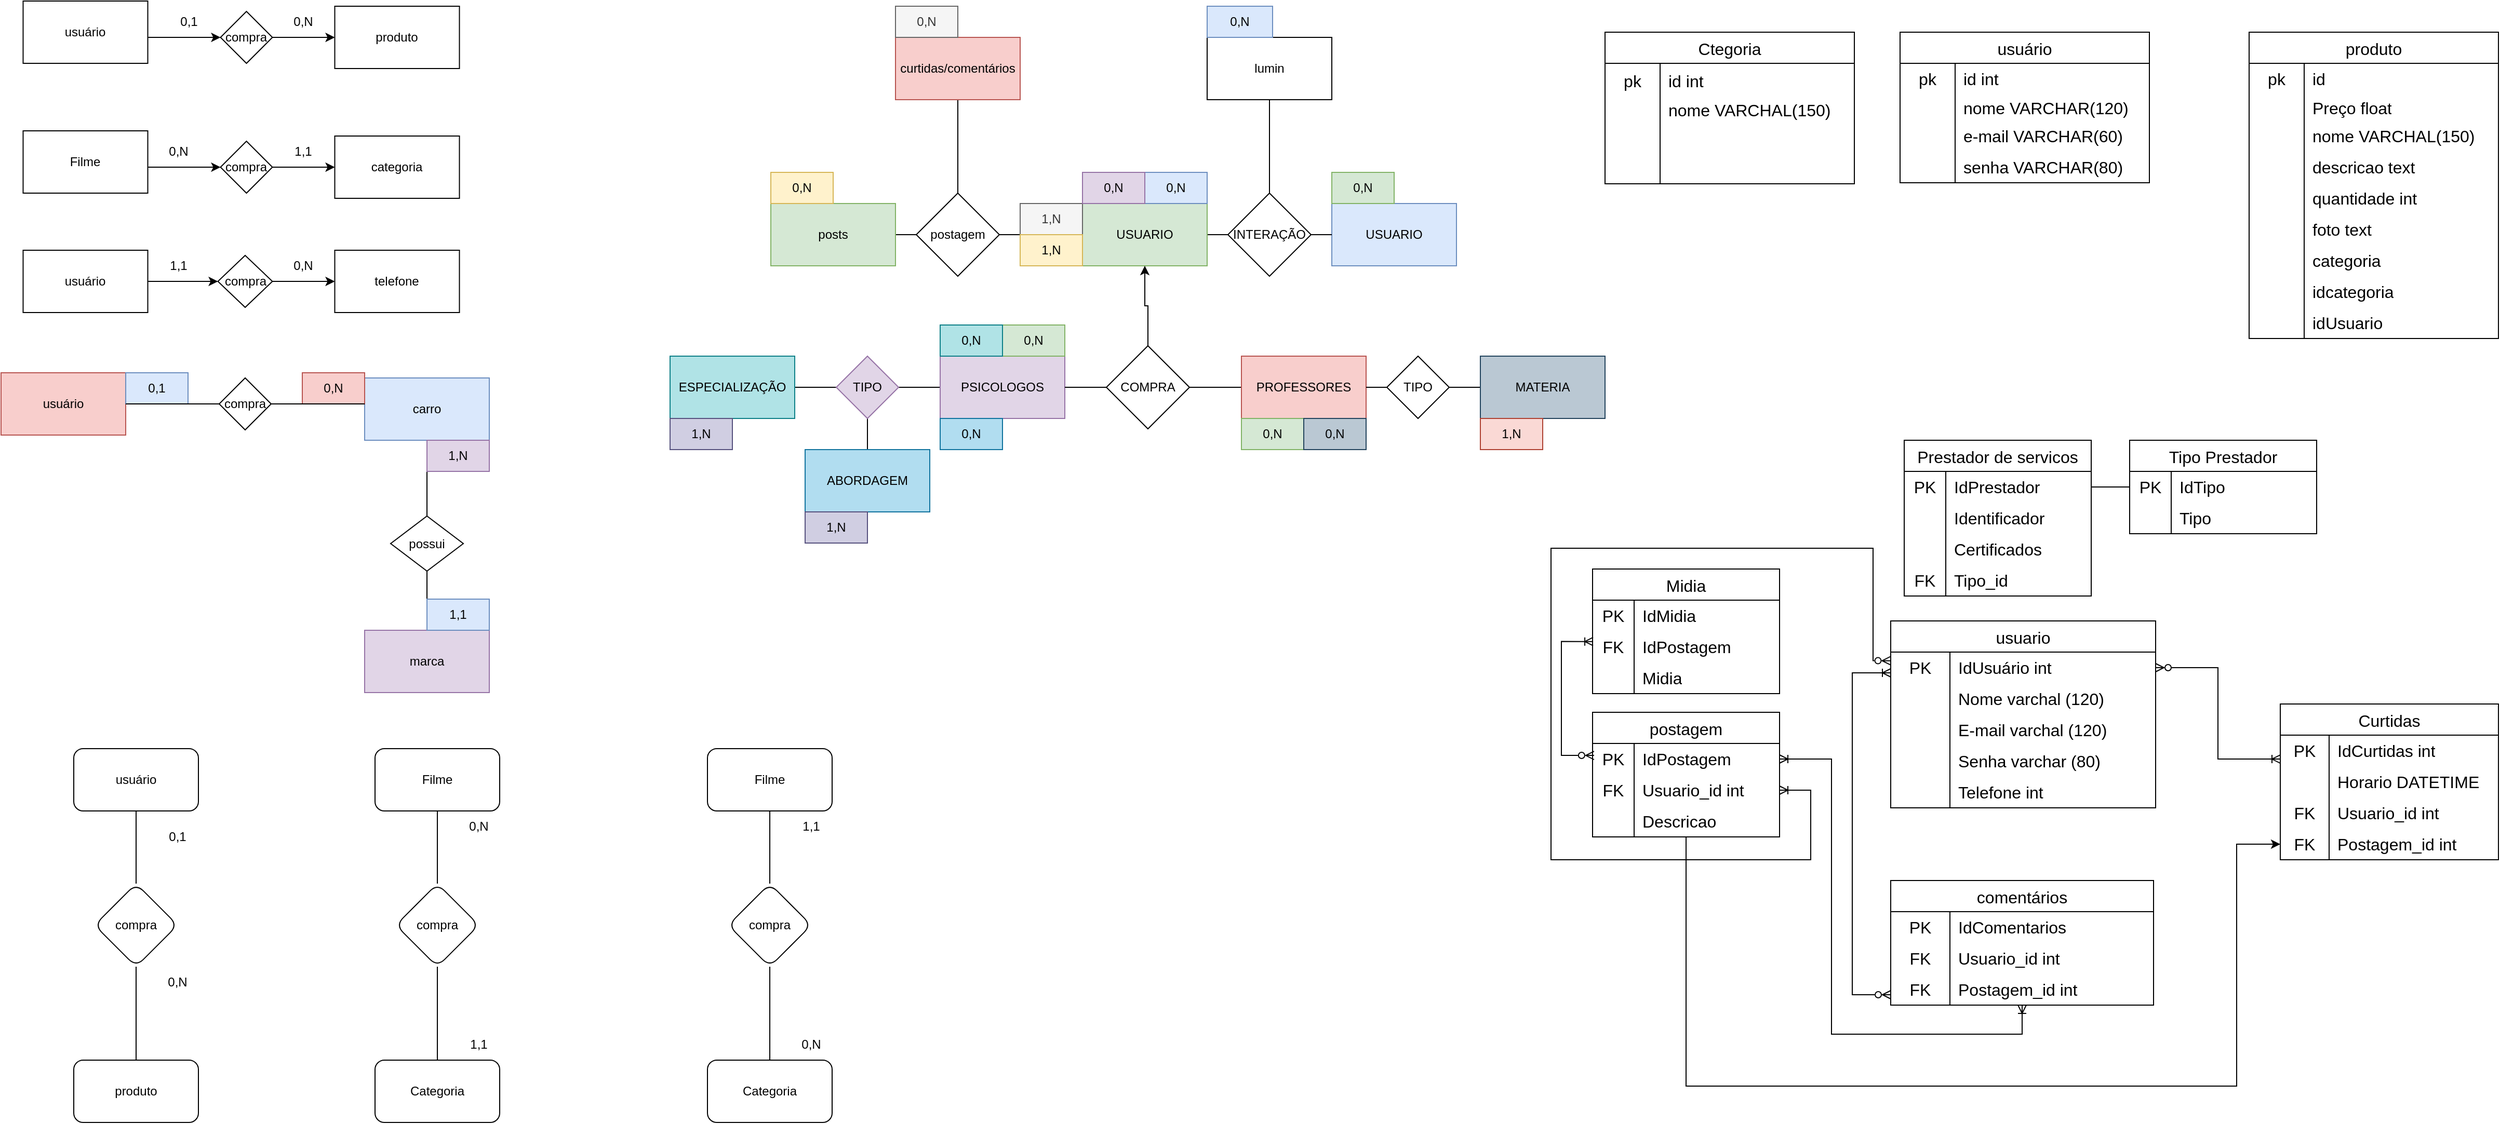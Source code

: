 <mxfile version="28.2.8">
  <diagram name="Página-1" id="g4KZnRjiAGzGaOI6Kl5A">
    <mxGraphModel dx="2037" dy="1110" grid="1" gridSize="10" guides="1" tooltips="1" connect="1" arrows="1" fold="1" page="1" pageScale="1" pageWidth="827" pageHeight="1169" math="0" shadow="0">
      <root>
        <mxCell id="0" />
        <mxCell id="1" parent="0" />
        <mxCell id="HIOsKw_7owf2i7YKwUBt-1" value="usuário" style="rounded=1;whiteSpace=wrap;html=1;" parent="1" vertex="1">
          <mxGeometry x="109" y="740" width="120" height="60" as="geometry" />
        </mxCell>
        <mxCell id="HIOsKw_7owf2i7YKwUBt-2" value="compra" style="rhombus;whiteSpace=wrap;html=1;rounded=1;" parent="1" vertex="1">
          <mxGeometry x="129" y="870" width="80" height="80" as="geometry" />
        </mxCell>
        <mxCell id="HIOsKw_7owf2i7YKwUBt-4" value="produto" style="whiteSpace=wrap;html=1;rounded=1;" parent="1" vertex="1">
          <mxGeometry x="109" y="1040" width="120" height="60" as="geometry" />
        </mxCell>
        <mxCell id="HIOsKw_7owf2i7YKwUBt-6" value="" style="endArrow=none;html=1;rounded=0;exitX=0.5;exitY=0;exitDx=0;exitDy=0;entryX=0.5;entryY=1;entryDx=0;entryDy=0;" parent="1" source="HIOsKw_7owf2i7YKwUBt-4" target="HIOsKw_7owf2i7YKwUBt-2" edge="1">
          <mxGeometry width="50" height="50" relative="1" as="geometry">
            <mxPoint x="339" y="1110" as="sourcePoint" />
            <mxPoint x="389" y="1060" as="targetPoint" />
          </mxGeometry>
        </mxCell>
        <mxCell id="HIOsKw_7owf2i7YKwUBt-10" value="" style="endArrow=none;html=1;rounded=0;exitX=0.5;exitY=0;exitDx=0;exitDy=0;entryX=0.5;entryY=1;entryDx=0;entryDy=0;" parent="1" source="HIOsKw_7owf2i7YKwUBt-2" target="HIOsKw_7owf2i7YKwUBt-1" edge="1">
          <mxGeometry width="50" height="50" relative="1" as="geometry">
            <mxPoint x="339" y="1110" as="sourcePoint" />
            <mxPoint x="389" y="1060" as="targetPoint" />
          </mxGeometry>
        </mxCell>
        <mxCell id="HIOsKw_7owf2i7YKwUBt-12" value="0,1" style="text;html=1;whiteSpace=wrap;strokeColor=none;fillColor=none;align=center;verticalAlign=middle;rounded=0;" parent="1" vertex="1">
          <mxGeometry x="179" y="810" width="60" height="30" as="geometry" />
        </mxCell>
        <mxCell id="HIOsKw_7owf2i7YKwUBt-13" value="0,N" style="text;html=1;whiteSpace=wrap;strokeColor=none;fillColor=none;align=center;verticalAlign=middle;rounded=0;" parent="1" vertex="1">
          <mxGeometry x="179" y="950" width="60" height="30" as="geometry" />
        </mxCell>
        <mxCell id="HIOsKw_7owf2i7YKwUBt-14" value="Filme" style="rounded=1;whiteSpace=wrap;html=1;" parent="1" vertex="1">
          <mxGeometry x="399" y="740" width="120" height="60" as="geometry" />
        </mxCell>
        <mxCell id="HIOsKw_7owf2i7YKwUBt-15" value="compra" style="rhombus;whiteSpace=wrap;html=1;rounded=1;" parent="1" vertex="1">
          <mxGeometry x="419" y="870" width="80" height="80" as="geometry" />
        </mxCell>
        <mxCell id="HIOsKw_7owf2i7YKwUBt-16" value="Categoria" style="whiteSpace=wrap;html=1;rounded=1;" parent="1" vertex="1">
          <mxGeometry x="399" y="1040" width="120" height="60" as="geometry" />
        </mxCell>
        <mxCell id="HIOsKw_7owf2i7YKwUBt-17" value="" style="endArrow=none;html=1;rounded=0;exitX=0.5;exitY=0;exitDx=0;exitDy=0;entryX=0.5;entryY=1;entryDx=0;entryDy=0;" parent="1" source="HIOsKw_7owf2i7YKwUBt-16" target="HIOsKw_7owf2i7YKwUBt-15" edge="1">
          <mxGeometry width="50" height="50" relative="1" as="geometry">
            <mxPoint x="629" y="1110" as="sourcePoint" />
            <mxPoint x="679" y="1060" as="targetPoint" />
          </mxGeometry>
        </mxCell>
        <mxCell id="HIOsKw_7owf2i7YKwUBt-18" value="" style="endArrow=none;html=1;rounded=0;exitX=0.5;exitY=0;exitDx=0;exitDy=0;entryX=0.5;entryY=1;entryDx=0;entryDy=0;" parent="1" source="HIOsKw_7owf2i7YKwUBt-15" target="HIOsKw_7owf2i7YKwUBt-14" edge="1">
          <mxGeometry width="50" height="50" relative="1" as="geometry">
            <mxPoint x="629" y="1110" as="sourcePoint" />
            <mxPoint x="679" y="1060" as="targetPoint" />
          </mxGeometry>
        </mxCell>
        <mxCell id="HIOsKw_7owf2i7YKwUBt-19" value="0,N" style="text;html=1;whiteSpace=wrap;strokeColor=none;fillColor=none;align=center;verticalAlign=middle;rounded=0;" parent="1" vertex="1">
          <mxGeometry x="469" y="800" width="60" height="30" as="geometry" />
        </mxCell>
        <mxCell id="HIOsKw_7owf2i7YKwUBt-20" value="1,1" style="text;html=1;whiteSpace=wrap;strokeColor=none;fillColor=none;align=center;verticalAlign=middle;rounded=0;" parent="1" vertex="1">
          <mxGeometry x="469" y="1010" width="60" height="30" as="geometry" />
        </mxCell>
        <mxCell id="HIOsKw_7owf2i7YKwUBt-21" value="Filme" style="rounded=1;whiteSpace=wrap;html=1;" parent="1" vertex="1">
          <mxGeometry x="719" y="740" width="120" height="60" as="geometry" />
        </mxCell>
        <mxCell id="HIOsKw_7owf2i7YKwUBt-22" value="compra" style="rhombus;whiteSpace=wrap;html=1;rounded=1;" parent="1" vertex="1">
          <mxGeometry x="739" y="870" width="80" height="80" as="geometry" />
        </mxCell>
        <mxCell id="HIOsKw_7owf2i7YKwUBt-23" value="Categoria" style="whiteSpace=wrap;html=1;rounded=1;" parent="1" vertex="1">
          <mxGeometry x="719" y="1040" width="120" height="60" as="geometry" />
        </mxCell>
        <mxCell id="HIOsKw_7owf2i7YKwUBt-24" value="" style="endArrow=none;html=1;rounded=0;exitX=0.5;exitY=0;exitDx=0;exitDy=0;entryX=0.5;entryY=1;entryDx=0;entryDy=0;" parent="1" source="HIOsKw_7owf2i7YKwUBt-23" target="HIOsKw_7owf2i7YKwUBt-22" edge="1">
          <mxGeometry width="50" height="50" relative="1" as="geometry">
            <mxPoint x="949" y="1110" as="sourcePoint" />
            <mxPoint x="999" y="1060" as="targetPoint" />
          </mxGeometry>
        </mxCell>
        <mxCell id="HIOsKw_7owf2i7YKwUBt-25" value="" style="endArrow=none;html=1;rounded=0;exitX=0.5;exitY=0;exitDx=0;exitDy=0;entryX=0.5;entryY=1;entryDx=0;entryDy=0;" parent="1" source="HIOsKw_7owf2i7YKwUBt-22" target="HIOsKw_7owf2i7YKwUBt-21" edge="1">
          <mxGeometry width="50" height="50" relative="1" as="geometry">
            <mxPoint x="949" y="1110" as="sourcePoint" />
            <mxPoint x="999" y="1060" as="targetPoint" />
          </mxGeometry>
        </mxCell>
        <mxCell id="HIOsKw_7owf2i7YKwUBt-26" value="1,1" style="text;html=1;whiteSpace=wrap;strokeColor=none;fillColor=none;align=center;verticalAlign=middle;rounded=0;" parent="1" vertex="1">
          <mxGeometry x="789" y="800" width="60" height="30" as="geometry" />
        </mxCell>
        <mxCell id="HIOsKw_7owf2i7YKwUBt-27" value="0,N" style="text;html=1;whiteSpace=wrap;strokeColor=none;fillColor=none;align=center;verticalAlign=middle;rounded=0;" parent="1" vertex="1">
          <mxGeometry x="789" y="1010" width="60" height="30" as="geometry" />
        </mxCell>
        <mxCell id="u2NiC6RPRk2Zida4HsQ2-1" value="usuário" style="rounded=0;whiteSpace=wrap;html=1;" vertex="1" parent="1">
          <mxGeometry x="60.25" y="20" width="120" height="60" as="geometry" />
        </mxCell>
        <mxCell id="u2NiC6RPRk2Zida4HsQ2-2" value="produto" style="rounded=0;whiteSpace=wrap;html=1;" vertex="1" parent="1">
          <mxGeometry x="360.25" y="25" width="120" height="60" as="geometry" />
        </mxCell>
        <mxCell id="u2NiC6RPRk2Zida4HsQ2-3" value="" style="edgeStyle=orthogonalEdgeStyle;rounded=0;orthogonalLoop=1;jettySize=auto;html=1;" edge="1" parent="1" source="u2NiC6RPRk2Zida4HsQ2-4" target="u2NiC6RPRk2Zida4HsQ2-2">
          <mxGeometry relative="1" as="geometry" />
        </mxCell>
        <mxCell id="u2NiC6RPRk2Zida4HsQ2-4" value="compra" style="rhombus;whiteSpace=wrap;html=1;" vertex="1" parent="1">
          <mxGeometry x="250.25" y="30" width="50" height="50" as="geometry" />
        </mxCell>
        <mxCell id="u2NiC6RPRk2Zida4HsQ2-5" value="0,1" style="text;html=1;whiteSpace=wrap;strokeColor=none;fillColor=none;align=center;verticalAlign=middle;rounded=0;" vertex="1" parent="1">
          <mxGeometry x="190.25" y="25" width="60" height="30" as="geometry" />
        </mxCell>
        <mxCell id="u2NiC6RPRk2Zida4HsQ2-6" value="" style="endArrow=classic;html=1;rounded=0;entryX=0;entryY=0.5;entryDx=0;entryDy=0;" edge="1" parent="1" target="u2NiC6RPRk2Zida4HsQ2-4">
          <mxGeometry width="50" height="50" relative="1" as="geometry">
            <mxPoint x="180.25" y="55" as="sourcePoint" />
            <mxPoint x="220.25" y="55" as="targetPoint" />
            <Array as="points">
              <mxPoint x="240.25" y="55" />
            </Array>
          </mxGeometry>
        </mxCell>
        <mxCell id="u2NiC6RPRk2Zida4HsQ2-7" value="0,N" style="text;html=1;whiteSpace=wrap;strokeColor=none;fillColor=none;align=center;verticalAlign=middle;rounded=0;" vertex="1" parent="1">
          <mxGeometry x="300.25" y="25" width="60" height="30" as="geometry" />
        </mxCell>
        <mxCell id="u2NiC6RPRk2Zida4HsQ2-8" value="Filme" style="rounded=0;whiteSpace=wrap;html=1;" vertex="1" parent="1">
          <mxGeometry x="60.25" y="145" width="120" height="60" as="geometry" />
        </mxCell>
        <mxCell id="u2NiC6RPRk2Zida4HsQ2-9" value="categoria" style="rounded=0;whiteSpace=wrap;html=1;" vertex="1" parent="1">
          <mxGeometry x="360.25" y="150" width="120" height="60" as="geometry" />
        </mxCell>
        <mxCell id="u2NiC6RPRk2Zida4HsQ2-10" value="" style="edgeStyle=orthogonalEdgeStyle;rounded=0;orthogonalLoop=1;jettySize=auto;html=1;" edge="1" parent="1" source="u2NiC6RPRk2Zida4HsQ2-11" target="u2NiC6RPRk2Zida4HsQ2-9">
          <mxGeometry relative="1" as="geometry" />
        </mxCell>
        <mxCell id="u2NiC6RPRk2Zida4HsQ2-11" value="compra" style="rhombus;whiteSpace=wrap;html=1;" vertex="1" parent="1">
          <mxGeometry x="250.25" y="155" width="50" height="50" as="geometry" />
        </mxCell>
        <mxCell id="u2NiC6RPRk2Zida4HsQ2-12" value="0,N" style="text;html=1;whiteSpace=wrap;strokeColor=none;fillColor=none;align=center;verticalAlign=middle;rounded=0;" vertex="1" parent="1">
          <mxGeometry x="180.25" y="150" width="60" height="30" as="geometry" />
        </mxCell>
        <mxCell id="u2NiC6RPRk2Zida4HsQ2-13" value="" style="endArrow=classic;html=1;rounded=0;entryX=0;entryY=0.5;entryDx=0;entryDy=0;" edge="1" parent="1" target="u2NiC6RPRk2Zida4HsQ2-11">
          <mxGeometry width="50" height="50" relative="1" as="geometry">
            <mxPoint x="180.25" y="180" as="sourcePoint" />
            <mxPoint x="220.25" y="180" as="targetPoint" />
            <Array as="points">
              <mxPoint x="240.25" y="180" />
            </Array>
          </mxGeometry>
        </mxCell>
        <mxCell id="u2NiC6RPRk2Zida4HsQ2-14" value="1,1" style="text;html=1;whiteSpace=wrap;strokeColor=none;fillColor=none;align=center;verticalAlign=middle;rounded=0;" vertex="1" parent="1">
          <mxGeometry x="300.25" y="150" width="60" height="30" as="geometry" />
        </mxCell>
        <mxCell id="u2NiC6RPRk2Zida4HsQ2-15" style="edgeStyle=orthogonalEdgeStyle;rounded=0;orthogonalLoop=1;jettySize=auto;html=1;" edge="1" parent="1" source="u2NiC6RPRk2Zida4HsQ2-16" target="u2NiC6RPRk2Zida4HsQ2-21">
          <mxGeometry relative="1" as="geometry" />
        </mxCell>
        <mxCell id="u2NiC6RPRk2Zida4HsQ2-16" value="usuário" style="rounded=0;whiteSpace=wrap;html=1;" vertex="1" parent="1">
          <mxGeometry x="60.25" y="260" width="120" height="60" as="geometry" />
        </mxCell>
        <mxCell id="u2NiC6RPRk2Zida4HsQ2-17" value="telefone" style="rounded=0;whiteSpace=wrap;html=1;" vertex="1" parent="1">
          <mxGeometry x="360.25" y="260" width="120" height="60" as="geometry" />
        </mxCell>
        <mxCell id="u2NiC6RPRk2Zida4HsQ2-18" value="1,1" style="text;html=1;whiteSpace=wrap;strokeColor=none;fillColor=none;align=center;verticalAlign=middle;rounded=0;" vertex="1" parent="1">
          <mxGeometry x="180.25" y="260" width="60" height="30" as="geometry" />
        </mxCell>
        <mxCell id="u2NiC6RPRk2Zida4HsQ2-19" value="0,N" style="text;html=1;whiteSpace=wrap;strokeColor=none;fillColor=none;align=center;verticalAlign=middle;rounded=0;" vertex="1" parent="1">
          <mxGeometry x="300.25" y="260" width="60" height="30" as="geometry" />
        </mxCell>
        <mxCell id="u2NiC6RPRk2Zida4HsQ2-20" style="edgeStyle=orthogonalEdgeStyle;rounded=0;orthogonalLoop=1;jettySize=auto;html=1;entryX=0;entryY=0.5;entryDx=0;entryDy=0;" edge="1" parent="1" source="u2NiC6RPRk2Zida4HsQ2-21" target="u2NiC6RPRk2Zida4HsQ2-17">
          <mxGeometry relative="1" as="geometry" />
        </mxCell>
        <mxCell id="u2NiC6RPRk2Zida4HsQ2-21" value="compra" style="rhombus;whiteSpace=wrap;html=1;" vertex="1" parent="1">
          <mxGeometry x="247.75" y="265" width="52.5" height="50" as="geometry" />
        </mxCell>
        <mxCell id="u2NiC6RPRk2Zida4HsQ2-22" value="usuário" style="rounded=0;whiteSpace=wrap;html=1;fillColor=#f8cecc;strokeColor=#b85450;" vertex="1" parent="1">
          <mxGeometry x="39" y="378" width="120" height="60" as="geometry" />
        </mxCell>
        <mxCell id="u2NiC6RPRk2Zida4HsQ2-23" value="" style="edgeStyle=orthogonalEdgeStyle;rounded=0;orthogonalLoop=1;jettySize=auto;html=1;entryX=0.5;entryY=0;entryDx=0;entryDy=0;endArrow=none;endFill=0;" edge="1" parent="1" source="u2NiC6RPRk2Zida4HsQ2-24" target="u2NiC6RPRk2Zida4HsQ2-30">
          <mxGeometry relative="1" as="geometry" />
        </mxCell>
        <mxCell id="u2NiC6RPRk2Zida4HsQ2-24" value="carro" style="rounded=0;whiteSpace=wrap;html=1;fillColor=#dae8fc;strokeColor=#6c8ebf;" vertex="1" parent="1">
          <mxGeometry x="389" y="383" width="120" height="60" as="geometry" />
        </mxCell>
        <mxCell id="u2NiC6RPRk2Zida4HsQ2-25" value="0,1" style="text;html=1;whiteSpace=wrap;strokeColor=#6c8ebf;fillColor=#dae8fc;align=center;verticalAlign=middle;rounded=0;" vertex="1" parent="1">
          <mxGeometry x="159" y="378" width="60" height="30" as="geometry" />
        </mxCell>
        <mxCell id="u2NiC6RPRk2Zida4HsQ2-26" value="0,N" style="text;html=1;whiteSpace=wrap;strokeColor=#b85450;fillColor=#f8cecc;align=center;verticalAlign=middle;rounded=0;" vertex="1" parent="1">
          <mxGeometry x="329" y="378" width="60" height="30" as="geometry" />
        </mxCell>
        <mxCell id="u2NiC6RPRk2Zida4HsQ2-27" style="edgeStyle=orthogonalEdgeStyle;rounded=0;orthogonalLoop=1;jettySize=auto;html=1;endArrow=none;endFill=0;" edge="1" parent="1" source="u2NiC6RPRk2Zida4HsQ2-22">
          <mxGeometry relative="1" as="geometry">
            <mxPoint x="389" y="408" as="targetPoint" />
          </mxGeometry>
        </mxCell>
        <mxCell id="u2NiC6RPRk2Zida4HsQ2-28" value="compra" style="rhombus;whiteSpace=wrap;html=1;" vertex="1" parent="1">
          <mxGeometry x="249" y="383" width="50" height="50" as="geometry" />
        </mxCell>
        <mxCell id="u2NiC6RPRk2Zida4HsQ2-29" value="possui" style="rhombus;whiteSpace=wrap;html=1;rounded=0;" vertex="1" parent="1">
          <mxGeometry x="414" y="516" width="70" height="53" as="geometry" />
        </mxCell>
        <mxCell id="u2NiC6RPRk2Zida4HsQ2-30" value="marca" style="rounded=0;whiteSpace=wrap;html=1;fillColor=#e1d5e7;strokeColor=#9673a6;" vertex="1" parent="1">
          <mxGeometry x="389" y="626" width="120" height="60" as="geometry" />
        </mxCell>
        <mxCell id="u2NiC6RPRk2Zida4HsQ2-31" value="1,1" style="text;html=1;whiteSpace=wrap;strokeColor=#6c8ebf;fillColor=#dae8fc;align=center;verticalAlign=middle;rounded=0;" vertex="1" parent="1">
          <mxGeometry x="449" y="596" width="60" height="30" as="geometry" />
        </mxCell>
        <mxCell id="u2NiC6RPRk2Zida4HsQ2-32" value="1,N" style="text;html=1;whiteSpace=wrap;strokeColor=#9673a6;fillColor=#e1d5e7;align=center;verticalAlign=middle;rounded=0;" vertex="1" parent="1">
          <mxGeometry x="449" y="443" width="60" height="30" as="geometry" />
        </mxCell>
        <mxCell id="u2NiC6RPRk2Zida4HsQ2-33" style="edgeStyle=orthogonalEdgeStyle;rounded=0;orthogonalLoop=1;jettySize=auto;html=1;entryX=0;entryY=0.5;entryDx=0;entryDy=0;endArrow=none;endFill=0;" edge="1" parent="1" source="u2NiC6RPRk2Zida4HsQ2-35" target="u2NiC6RPRk2Zida4HsQ2-47">
          <mxGeometry relative="1" as="geometry" />
        </mxCell>
        <mxCell id="u2NiC6RPRk2Zida4HsQ2-34" value="" style="edgeStyle=orthogonalEdgeStyle;rounded=0;orthogonalLoop=1;jettySize=auto;html=1;endArrow=none;endFill=0;" edge="1" parent="1" source="u2NiC6RPRk2Zida4HsQ2-35" target="u2NiC6RPRk2Zida4HsQ2-66">
          <mxGeometry relative="1" as="geometry" />
        </mxCell>
        <mxCell id="u2NiC6RPRk2Zida4HsQ2-35" value="USUARIO" style="rounded=0;whiteSpace=wrap;html=1;fillColor=#d5e8d4;strokeColor=#82b366;" vertex="1" parent="1">
          <mxGeometry x="1080" y="215" width="120" height="60" as="geometry" />
        </mxCell>
        <mxCell id="u2NiC6RPRk2Zida4HsQ2-36" value="" style="edgeStyle=orthogonalEdgeStyle;rounded=0;orthogonalLoop=1;jettySize=auto;html=1;endArrow=none;endFill=0;" edge="1" parent="1" source="u2NiC6RPRk2Zida4HsQ2-52" target="u2NiC6RPRk2Zida4HsQ2-50">
          <mxGeometry relative="1" as="geometry" />
        </mxCell>
        <mxCell id="u2NiC6RPRk2Zida4HsQ2-37" style="edgeStyle=orthogonalEdgeStyle;rounded=0;orthogonalLoop=1;jettySize=auto;html=1;entryX=1;entryY=0.5;entryDx=0;entryDy=0;endArrow=none;endFill=0;" edge="1" parent="1" source="u2NiC6RPRk2Zida4HsQ2-38" target="u2NiC6RPRk2Zida4HsQ2-43">
          <mxGeometry relative="1" as="geometry" />
        </mxCell>
        <mxCell id="u2NiC6RPRk2Zida4HsQ2-38" value="PROFESSORES" style="rounded=0;whiteSpace=wrap;html=1;fillColor=#f8cecc;strokeColor=#b85450;" vertex="1" parent="1">
          <mxGeometry x="1233" y="362" width="120" height="60" as="geometry" />
        </mxCell>
        <mxCell id="u2NiC6RPRk2Zida4HsQ2-39" value="" style="edgeStyle=orthogonalEdgeStyle;rounded=0;orthogonalLoop=1;jettySize=auto;html=1;endArrow=none;endFill=0;" edge="1" parent="1" source="u2NiC6RPRk2Zida4HsQ2-40" target="u2NiC6RPRk2Zida4HsQ2-57">
          <mxGeometry relative="1" as="geometry">
            <Array as="points">
              <mxPoint x="863" y="392" />
              <mxPoint x="863" y="392" />
            </Array>
          </mxGeometry>
        </mxCell>
        <mxCell id="u2NiC6RPRk2Zida4HsQ2-40" value="PSICOLOGOS" style="rounded=0;whiteSpace=wrap;html=1;fillColor=#e1d5e7;strokeColor=#9673a6;" vertex="1" parent="1">
          <mxGeometry x="943" y="362" width="120" height="60" as="geometry" />
        </mxCell>
        <mxCell id="u2NiC6RPRk2Zida4HsQ2-41" value="" style="edgeStyle=orthogonalEdgeStyle;rounded=0;orthogonalLoop=1;jettySize=auto;html=1;endArrow=none;endFill=0;entryX=1;entryY=0.5;entryDx=0;entryDy=0;" edge="1" parent="1" source="u2NiC6RPRk2Zida4HsQ2-43" target="u2NiC6RPRk2Zida4HsQ2-40">
          <mxGeometry relative="1" as="geometry" />
        </mxCell>
        <mxCell id="u2NiC6RPRk2Zida4HsQ2-42" style="edgeStyle=orthogonalEdgeStyle;rounded=0;orthogonalLoop=1;jettySize=auto;html=1;entryX=0.5;entryY=1;entryDx=0;entryDy=0;" edge="1" parent="1" source="u2NiC6RPRk2Zida4HsQ2-43" target="u2NiC6RPRk2Zida4HsQ2-35">
          <mxGeometry relative="1" as="geometry" />
        </mxCell>
        <mxCell id="u2NiC6RPRk2Zida4HsQ2-43" value="COMPRA" style="rhombus;whiteSpace=wrap;html=1;rounded=0;" vertex="1" parent="1">
          <mxGeometry x="1103" y="352" width="80" height="80" as="geometry" />
        </mxCell>
        <mxCell id="u2NiC6RPRk2Zida4HsQ2-44" value="USUARIO" style="rounded=0;whiteSpace=wrap;html=1;fillColor=#dae8fc;strokeColor=#6c8ebf;" vertex="1" parent="1">
          <mxGeometry x="1320" y="215" width="120" height="60" as="geometry" />
        </mxCell>
        <mxCell id="u2NiC6RPRk2Zida4HsQ2-45" style="edgeStyle=orthogonalEdgeStyle;rounded=0;orthogonalLoop=1;jettySize=auto;html=1;exitX=1;exitY=0.5;exitDx=0;exitDy=0;entryX=0;entryY=0.5;entryDx=0;entryDy=0;endArrow=none;endFill=0;" edge="1" parent="1" source="u2NiC6RPRk2Zida4HsQ2-47" target="u2NiC6RPRk2Zida4HsQ2-44">
          <mxGeometry relative="1" as="geometry" />
        </mxCell>
        <mxCell id="u2NiC6RPRk2Zida4HsQ2-46" style="edgeStyle=orthogonalEdgeStyle;rounded=0;orthogonalLoop=1;jettySize=auto;html=1;entryX=0.5;entryY=1;entryDx=0;entryDy=0;endArrow=none;endFill=0;" edge="1" parent="1" source="u2NiC6RPRk2Zida4HsQ2-47" target="u2NiC6RPRk2Zida4HsQ2-75">
          <mxGeometry relative="1" as="geometry">
            <mxPoint x="1260" y="93" as="targetPoint" />
            <Array as="points" />
          </mxGeometry>
        </mxCell>
        <mxCell id="u2NiC6RPRk2Zida4HsQ2-47" value="INTERAÇÃO" style="rhombus;whiteSpace=wrap;html=1;rounded=0;" vertex="1" parent="1">
          <mxGeometry x="1220" y="205" width="80" height="80" as="geometry" />
        </mxCell>
        <mxCell id="u2NiC6RPRk2Zida4HsQ2-48" value="0,N" style="text;html=1;whiteSpace=wrap;strokeColor=#6c8ebf;fillColor=#dae8fc;align=center;verticalAlign=middle;rounded=0;" vertex="1" parent="1">
          <mxGeometry x="1140" y="185" width="60" height="30" as="geometry" />
        </mxCell>
        <mxCell id="u2NiC6RPRk2Zida4HsQ2-49" value="0,N" style="text;html=1;whiteSpace=wrap;strokeColor=#82b366;fillColor=#d5e8d4;align=center;verticalAlign=middle;rounded=0;" vertex="1" parent="1">
          <mxGeometry x="1320" y="185" width="60" height="30" as="geometry" />
        </mxCell>
        <mxCell id="u2NiC6RPRk2Zida4HsQ2-50" value="MATERIA" style="whiteSpace=wrap;html=1;fillColor=#bac8d3;strokeColor=#23445d;rounded=0;" vertex="1" parent="1">
          <mxGeometry x="1463" y="362" width="120" height="60" as="geometry" />
        </mxCell>
        <mxCell id="u2NiC6RPRk2Zida4HsQ2-51" value="" style="edgeStyle=orthogonalEdgeStyle;rounded=0;orthogonalLoop=1;jettySize=auto;html=1;endArrow=none;endFill=0;" edge="1" parent="1" source="u2NiC6RPRk2Zida4HsQ2-38" target="u2NiC6RPRk2Zida4HsQ2-52">
          <mxGeometry relative="1" as="geometry">
            <mxPoint x="1353" y="492" as="sourcePoint" />
            <mxPoint x="1573" y="492" as="targetPoint" />
          </mxGeometry>
        </mxCell>
        <mxCell id="u2NiC6RPRk2Zida4HsQ2-52" value="TIPO" style="rhombus;whiteSpace=wrap;html=1;" vertex="1" parent="1">
          <mxGeometry x="1373" y="362" width="60" height="60" as="geometry" />
        </mxCell>
        <mxCell id="u2NiC6RPRk2Zida4HsQ2-53" value="0,N" style="text;html=1;whiteSpace=wrap;strokeColor=#82b366;fillColor=#d5e8d4;align=center;verticalAlign=middle;rounded=0;" vertex="1" parent="1">
          <mxGeometry x="1003" y="332" width="60" height="30" as="geometry" />
        </mxCell>
        <mxCell id="u2NiC6RPRk2Zida4HsQ2-54" value="0,N" style="text;html=1;whiteSpace=wrap;strokeColor=#82b366;fillColor=#d5e8d4;align=center;verticalAlign=middle;rounded=0;" vertex="1" parent="1">
          <mxGeometry x="1233" y="422" width="60" height="30" as="geometry" />
        </mxCell>
        <mxCell id="u2NiC6RPRk2Zida4HsQ2-55" value="" style="edgeStyle=orthogonalEdgeStyle;rounded=0;orthogonalLoop=1;jettySize=auto;html=1;endArrow=none;endFill=0;" edge="1" parent="1" source="u2NiC6RPRk2Zida4HsQ2-57" target="u2NiC6RPRk2Zida4HsQ2-58">
          <mxGeometry relative="1" as="geometry">
            <Array as="points">
              <mxPoint x="803" y="392" />
              <mxPoint x="803" y="392" />
            </Array>
          </mxGeometry>
        </mxCell>
        <mxCell id="u2NiC6RPRk2Zida4HsQ2-56" style="edgeStyle=orthogonalEdgeStyle;rounded=0;orthogonalLoop=1;jettySize=auto;html=1;endArrow=none;endFill=0;" edge="1" parent="1" source="u2NiC6RPRk2Zida4HsQ2-57" target="u2NiC6RPRk2Zida4HsQ2-59">
          <mxGeometry relative="1" as="geometry" />
        </mxCell>
        <mxCell id="u2NiC6RPRk2Zida4HsQ2-57" value="&lt;div&gt;TIPO&lt;/div&gt;" style="rhombus;whiteSpace=wrap;html=1;fillColor=#e1d5e7;strokeColor=#9673a6;rounded=0;" vertex="1" parent="1">
          <mxGeometry x="843" y="362" width="60" height="60" as="geometry" />
        </mxCell>
        <mxCell id="u2NiC6RPRk2Zida4HsQ2-58" value="ESPECIALIZAÇÃO" style="whiteSpace=wrap;html=1;fillColor=#b0e3e6;strokeColor=#0e8088;rounded=0;" vertex="1" parent="1">
          <mxGeometry x="683" y="362" width="120" height="60" as="geometry" />
        </mxCell>
        <mxCell id="u2NiC6RPRk2Zida4HsQ2-59" value="ABORDAGEM" style="whiteSpace=wrap;html=1;fillColor=#b1ddf0;strokeColor=#10739e;rounded=0;" vertex="1" parent="1">
          <mxGeometry x="813" y="452" width="120" height="60" as="geometry" />
        </mxCell>
        <mxCell id="u2NiC6RPRk2Zida4HsQ2-60" value="0,N" style="text;html=1;whiteSpace=wrap;strokeColor=#23445d;fillColor=#bac8d3;align=center;verticalAlign=middle;rounded=0;" vertex="1" parent="1">
          <mxGeometry x="1293" y="422" width="60" height="30" as="geometry" />
        </mxCell>
        <mxCell id="u2NiC6RPRk2Zida4HsQ2-61" value="1,N" style="text;html=1;whiteSpace=wrap;strokeColor=#ae4132;fillColor=#fad9d5;align=center;verticalAlign=middle;rounded=0;" vertex="1" parent="1">
          <mxGeometry x="1463" y="422" width="60" height="30" as="geometry" />
        </mxCell>
        <mxCell id="u2NiC6RPRk2Zida4HsQ2-62" value="0,N" style="text;html=1;whiteSpace=wrap;strokeColor=#0e8088;fillColor=#b0e3e6;align=center;verticalAlign=middle;rounded=0;" vertex="1" parent="1">
          <mxGeometry x="943" y="332" width="60" height="30" as="geometry" />
        </mxCell>
        <mxCell id="u2NiC6RPRk2Zida4HsQ2-63" value="1,N" style="text;html=1;whiteSpace=wrap;strokeColor=#56517e;fillColor=#d0cee2;align=center;verticalAlign=middle;rounded=0;" vertex="1" parent="1">
          <mxGeometry x="813" y="512" width="60" height="30" as="geometry" />
        </mxCell>
        <mxCell id="u2NiC6RPRk2Zida4HsQ2-64" value="1,N" style="text;html=1;whiteSpace=wrap;strokeColor=#56517e;fillColor=#d0cee2;align=center;verticalAlign=middle;rounded=0;" vertex="1" parent="1">
          <mxGeometry x="683" y="422" width="60" height="30" as="geometry" />
        </mxCell>
        <mxCell id="u2NiC6RPRk2Zida4HsQ2-65" value="0,N" style="text;html=1;whiteSpace=wrap;strokeColor=#10739e;fillColor=#b1ddf0;align=center;verticalAlign=middle;rounded=0;" vertex="1" parent="1">
          <mxGeometry x="943" y="422" width="60" height="30" as="geometry" />
        </mxCell>
        <mxCell id="u2NiC6RPRk2Zida4HsQ2-66" value="posts" style="whiteSpace=wrap;html=1;fillColor=#d5e8d4;strokeColor=#82b366;rounded=0;" vertex="1" parent="1">
          <mxGeometry x="780" y="215" width="120" height="60" as="geometry" />
        </mxCell>
        <mxCell id="u2NiC6RPRk2Zida4HsQ2-67" value="" style="edgeStyle=orthogonalEdgeStyle;rounded=0;orthogonalLoop=1;jettySize=auto;html=1;endArrow=none;endFill=0;" edge="1" parent="1" source="u2NiC6RPRk2Zida4HsQ2-68" target="u2NiC6RPRk2Zida4HsQ2-69">
          <mxGeometry relative="1" as="geometry" />
        </mxCell>
        <mxCell id="u2NiC6RPRk2Zida4HsQ2-68" value="postagem" style="rhombus;whiteSpace=wrap;html=1;" vertex="1" parent="1">
          <mxGeometry x="920" y="205" width="80" height="80" as="geometry" />
        </mxCell>
        <mxCell id="u2NiC6RPRk2Zida4HsQ2-69" value="curtidas/comentários" style="whiteSpace=wrap;html=1;fillColor=#f8cecc;strokeColor=#b85450;" vertex="1" parent="1">
          <mxGeometry x="900" y="55" width="120" height="60" as="geometry" />
        </mxCell>
        <mxCell id="u2NiC6RPRk2Zida4HsQ2-70" value="0,N" style="text;html=1;whiteSpace=wrap;strokeColor=#666666;fillColor=#f5f5f5;align=center;verticalAlign=middle;rounded=0;fontColor=#333333;" vertex="1" parent="1">
          <mxGeometry x="900" y="25" width="60" height="30" as="geometry" />
        </mxCell>
        <mxCell id="u2NiC6RPRk2Zida4HsQ2-71" value="1,N" style="text;html=1;whiteSpace=wrap;strokeColor=#666666;fillColor=#f5f5f5;align=center;verticalAlign=middle;rounded=0;fontColor=#333333;" vertex="1" parent="1">
          <mxGeometry x="1020" y="215" width="60" height="30" as="geometry" />
        </mxCell>
        <mxCell id="u2NiC6RPRk2Zida4HsQ2-72" value="0,N" style="text;html=1;whiteSpace=wrap;strokeColor=#d6b656;fillColor=#fff2cc;align=center;verticalAlign=middle;rounded=0;" vertex="1" parent="1">
          <mxGeometry x="780" y="185" width="60" height="30" as="geometry" />
        </mxCell>
        <mxCell id="u2NiC6RPRk2Zida4HsQ2-73" value="1,N" style="text;html=1;whiteSpace=wrap;strokeColor=#d6b656;fillColor=#fff2cc;align=center;verticalAlign=middle;rounded=0;" vertex="1" parent="1">
          <mxGeometry x="1020" y="245" width="60" height="30" as="geometry" />
        </mxCell>
        <mxCell id="u2NiC6RPRk2Zida4HsQ2-74" value="0,N" style="text;html=1;whiteSpace=wrap;strokeColor=#9673a6;fillColor=#e1d5e7;align=center;verticalAlign=middle;rounded=0;" vertex="1" parent="1">
          <mxGeometry x="1080" y="185" width="60" height="30" as="geometry" />
        </mxCell>
        <mxCell id="u2NiC6RPRk2Zida4HsQ2-75" value="lumin" style="rounded=0;whiteSpace=wrap;html=1;" vertex="1" parent="1">
          <mxGeometry x="1200" y="55" width="120" height="60" as="geometry" />
        </mxCell>
        <mxCell id="u2NiC6RPRk2Zida4HsQ2-76" value="usuário" style="shape=table;startSize=30;container=1;collapsible=0;childLayout=tableLayout;fixedRows=1;rowLines=0;fontStyle=0;strokeColor=default;fontSize=16;" vertex="1" parent="1">
          <mxGeometry x="1867" y="50" width="240" height="145" as="geometry" />
        </mxCell>
        <mxCell id="u2NiC6RPRk2Zida4HsQ2-77" value="" style="shape=tableRow;horizontal=0;startSize=0;swimlaneHead=0;swimlaneBody=0;top=0;left=0;bottom=0;right=0;collapsible=0;dropTarget=0;fillColor=none;points=[[0,0.5],[1,0.5]];portConstraint=eastwest;strokeColor=inherit;fontSize=16;" vertex="1" parent="u2NiC6RPRk2Zida4HsQ2-76">
          <mxGeometry y="30" width="240" height="30" as="geometry" />
        </mxCell>
        <mxCell id="u2NiC6RPRk2Zida4HsQ2-78" value="pk" style="shape=partialRectangle;html=1;whiteSpace=wrap;connectable=0;fillColor=none;top=0;left=0;bottom=0;right=0;overflow=hidden;pointerEvents=1;strokeColor=inherit;fontSize=16;" vertex="1" parent="u2NiC6RPRk2Zida4HsQ2-77">
          <mxGeometry width="53" height="30" as="geometry">
            <mxRectangle width="53" height="30" as="alternateBounds" />
          </mxGeometry>
        </mxCell>
        <mxCell id="u2NiC6RPRk2Zida4HsQ2-79" value="id int" style="shape=partialRectangle;html=1;whiteSpace=wrap;connectable=0;fillColor=none;top=0;left=0;bottom=0;right=0;align=left;spacingLeft=6;overflow=hidden;strokeColor=inherit;fontSize=16;" vertex="1" parent="u2NiC6RPRk2Zida4HsQ2-77">
          <mxGeometry x="53" width="187" height="30" as="geometry">
            <mxRectangle width="187" height="30" as="alternateBounds" />
          </mxGeometry>
        </mxCell>
        <mxCell id="u2NiC6RPRk2Zida4HsQ2-80" value="" style="shape=tableRow;horizontal=0;startSize=0;swimlaneHead=0;swimlaneBody=0;top=0;left=0;bottom=0;right=0;collapsible=0;dropTarget=0;fillColor=none;points=[[0,0.5],[1,0.5]];portConstraint=eastwest;strokeColor=inherit;fontSize=16;" vertex="1" parent="u2NiC6RPRk2Zida4HsQ2-76">
          <mxGeometry y="60" width="240" height="25" as="geometry" />
        </mxCell>
        <mxCell id="u2NiC6RPRk2Zida4HsQ2-81" value="" style="shape=partialRectangle;html=1;whiteSpace=wrap;connectable=0;fillColor=none;top=0;left=0;bottom=0;right=0;overflow=hidden;strokeColor=inherit;fontSize=16;" vertex="1" parent="u2NiC6RPRk2Zida4HsQ2-80">
          <mxGeometry width="53" height="25" as="geometry">
            <mxRectangle width="53" height="25" as="alternateBounds" />
          </mxGeometry>
        </mxCell>
        <mxCell id="u2NiC6RPRk2Zida4HsQ2-82" value="nome VARCHAR(120)" style="shape=partialRectangle;html=1;whiteSpace=wrap;connectable=0;fillColor=none;top=0;left=0;bottom=0;right=0;align=left;spacingLeft=6;overflow=hidden;strokeColor=inherit;fontSize=16;" vertex="1" parent="u2NiC6RPRk2Zida4HsQ2-80">
          <mxGeometry x="53" width="187" height="25" as="geometry">
            <mxRectangle width="187" height="25" as="alternateBounds" />
          </mxGeometry>
        </mxCell>
        <mxCell id="u2NiC6RPRk2Zida4HsQ2-83" value="" style="shape=tableRow;horizontal=0;startSize=0;swimlaneHead=0;swimlaneBody=0;top=0;left=0;bottom=0;right=0;collapsible=0;dropTarget=0;fillColor=none;points=[[0,0.5],[1,0.5]];portConstraint=eastwest;strokeColor=inherit;fontSize=16;" vertex="1" parent="u2NiC6RPRk2Zida4HsQ2-76">
          <mxGeometry y="85" width="240" height="30" as="geometry" />
        </mxCell>
        <mxCell id="u2NiC6RPRk2Zida4HsQ2-84" value="" style="shape=partialRectangle;html=1;whiteSpace=wrap;connectable=0;fillColor=none;top=0;left=0;bottom=0;right=0;overflow=hidden;strokeColor=inherit;fontSize=16;" vertex="1" parent="u2NiC6RPRk2Zida4HsQ2-83">
          <mxGeometry width="53" height="30" as="geometry">
            <mxRectangle width="53" height="30" as="alternateBounds" />
          </mxGeometry>
        </mxCell>
        <mxCell id="u2NiC6RPRk2Zida4HsQ2-85" value="e-mail VARCHAR(60)" style="shape=partialRectangle;html=1;whiteSpace=wrap;connectable=0;fillColor=none;top=0;left=0;bottom=0;right=0;align=left;spacingLeft=6;overflow=hidden;strokeColor=inherit;fontSize=16;" vertex="1" parent="u2NiC6RPRk2Zida4HsQ2-83">
          <mxGeometry x="53" width="187" height="30" as="geometry">
            <mxRectangle width="187" height="30" as="alternateBounds" />
          </mxGeometry>
        </mxCell>
        <mxCell id="u2NiC6RPRk2Zida4HsQ2-86" value="" style="shape=tableRow;horizontal=0;startSize=0;swimlaneHead=0;swimlaneBody=0;top=0;left=0;bottom=0;right=0;collapsible=0;dropTarget=0;fillColor=none;points=[[0,0.5],[1,0.5]];portConstraint=eastwest;strokeColor=inherit;fontSize=16;" vertex="1" parent="u2NiC6RPRk2Zida4HsQ2-76">
          <mxGeometry y="115" width="240" height="30" as="geometry" />
        </mxCell>
        <mxCell id="u2NiC6RPRk2Zida4HsQ2-87" value="" style="shape=partialRectangle;html=1;whiteSpace=wrap;connectable=0;fillColor=none;top=0;left=0;bottom=0;right=0;overflow=hidden;strokeColor=inherit;fontSize=16;" vertex="1" parent="u2NiC6RPRk2Zida4HsQ2-86">
          <mxGeometry width="53" height="30" as="geometry">
            <mxRectangle width="53" height="30" as="alternateBounds" />
          </mxGeometry>
        </mxCell>
        <mxCell id="u2NiC6RPRk2Zida4HsQ2-88" value="senha VARCHAR(80)" style="shape=partialRectangle;html=1;whiteSpace=wrap;connectable=0;fillColor=none;top=0;left=0;bottom=0;right=0;align=left;spacingLeft=6;overflow=hidden;strokeColor=inherit;fontSize=16;" vertex="1" parent="u2NiC6RPRk2Zida4HsQ2-86">
          <mxGeometry x="53" width="187" height="30" as="geometry">
            <mxRectangle width="187" height="30" as="alternateBounds" />
          </mxGeometry>
        </mxCell>
        <mxCell id="u2NiC6RPRk2Zida4HsQ2-89" value="0,N" style="text;html=1;whiteSpace=wrap;strokeColor=#6c8ebf;fillColor=#dae8fc;align=center;verticalAlign=middle;rounded=0;" vertex="1" parent="1">
          <mxGeometry x="1200" y="25" width="63" height="30" as="geometry" />
        </mxCell>
        <mxCell id="u2NiC6RPRk2Zida4HsQ2-90" value="produto" style="shape=table;startSize=30;container=1;collapsible=0;childLayout=tableLayout;fixedRows=1;rowLines=0;fontStyle=0;strokeColor=default;fontSize=16;" vertex="1" parent="1">
          <mxGeometry x="2203" y="50" width="240" height="295" as="geometry" />
        </mxCell>
        <mxCell id="u2NiC6RPRk2Zida4HsQ2-91" value="" style="shape=tableRow;horizontal=0;startSize=0;swimlaneHead=0;swimlaneBody=0;top=0;left=0;bottom=0;right=0;collapsible=0;dropTarget=0;fillColor=none;points=[[0,0.5],[1,0.5]];portConstraint=eastwest;strokeColor=inherit;fontSize=16;" vertex="1" parent="u2NiC6RPRk2Zida4HsQ2-90">
          <mxGeometry y="30" width="240" height="30" as="geometry" />
        </mxCell>
        <mxCell id="u2NiC6RPRk2Zida4HsQ2-92" value="pk" style="shape=partialRectangle;html=1;whiteSpace=wrap;connectable=0;fillColor=none;top=0;left=0;bottom=0;right=0;overflow=hidden;pointerEvents=1;strokeColor=inherit;fontSize=16;" vertex="1" parent="u2NiC6RPRk2Zida4HsQ2-91">
          <mxGeometry width="53" height="30" as="geometry">
            <mxRectangle width="53" height="30" as="alternateBounds" />
          </mxGeometry>
        </mxCell>
        <mxCell id="u2NiC6RPRk2Zida4HsQ2-93" value="id" style="shape=partialRectangle;html=1;whiteSpace=wrap;connectable=0;fillColor=none;top=0;left=0;bottom=0;right=0;align=left;spacingLeft=6;overflow=hidden;strokeColor=inherit;fontSize=16;" vertex="1" parent="u2NiC6RPRk2Zida4HsQ2-91">
          <mxGeometry x="53" width="187" height="30" as="geometry">
            <mxRectangle width="187" height="30" as="alternateBounds" />
          </mxGeometry>
        </mxCell>
        <mxCell id="u2NiC6RPRk2Zida4HsQ2-94" value="" style="shape=tableRow;horizontal=0;startSize=0;swimlaneHead=0;swimlaneBody=0;top=0;left=0;bottom=0;right=0;collapsible=0;dropTarget=0;fillColor=none;points=[[0,0.5],[1,0.5]];portConstraint=eastwest;strokeColor=inherit;fontSize=16;" vertex="1" parent="u2NiC6RPRk2Zida4HsQ2-90">
          <mxGeometry y="60" width="240" height="25" as="geometry" />
        </mxCell>
        <mxCell id="u2NiC6RPRk2Zida4HsQ2-95" value="" style="shape=partialRectangle;html=1;whiteSpace=wrap;connectable=0;fillColor=none;top=0;left=0;bottom=0;right=0;overflow=hidden;strokeColor=inherit;fontSize=16;" vertex="1" parent="u2NiC6RPRk2Zida4HsQ2-94">
          <mxGeometry width="53" height="25" as="geometry">
            <mxRectangle width="53" height="25" as="alternateBounds" />
          </mxGeometry>
        </mxCell>
        <mxCell id="u2NiC6RPRk2Zida4HsQ2-96" value="Preço float" style="shape=partialRectangle;html=1;whiteSpace=wrap;connectable=0;fillColor=none;top=0;left=0;bottom=0;right=0;align=left;spacingLeft=6;overflow=hidden;strokeColor=inherit;fontSize=16;" vertex="1" parent="u2NiC6RPRk2Zida4HsQ2-94">
          <mxGeometry x="53" width="187" height="25" as="geometry">
            <mxRectangle width="187" height="25" as="alternateBounds" />
          </mxGeometry>
        </mxCell>
        <mxCell id="u2NiC6RPRk2Zida4HsQ2-97" value="" style="shape=tableRow;horizontal=0;startSize=0;swimlaneHead=0;swimlaneBody=0;top=0;left=0;bottom=0;right=0;collapsible=0;dropTarget=0;fillColor=none;points=[[0,0.5],[1,0.5]];portConstraint=eastwest;strokeColor=inherit;fontSize=16;" vertex="1" parent="u2NiC6RPRk2Zida4HsQ2-90">
          <mxGeometry y="85" width="240" height="30" as="geometry" />
        </mxCell>
        <mxCell id="u2NiC6RPRk2Zida4HsQ2-98" value="" style="shape=partialRectangle;html=1;whiteSpace=wrap;connectable=0;fillColor=none;top=0;left=0;bottom=0;right=0;overflow=hidden;strokeColor=inherit;fontSize=16;" vertex="1" parent="u2NiC6RPRk2Zida4HsQ2-97">
          <mxGeometry width="53" height="30" as="geometry">
            <mxRectangle width="53" height="30" as="alternateBounds" />
          </mxGeometry>
        </mxCell>
        <mxCell id="u2NiC6RPRk2Zida4HsQ2-99" value="nome VARCHAL(150)" style="shape=partialRectangle;html=1;whiteSpace=wrap;connectable=0;fillColor=none;top=0;left=0;bottom=0;right=0;align=left;spacingLeft=6;overflow=hidden;strokeColor=inherit;fontSize=16;" vertex="1" parent="u2NiC6RPRk2Zida4HsQ2-97">
          <mxGeometry x="53" width="187" height="30" as="geometry">
            <mxRectangle width="187" height="30" as="alternateBounds" />
          </mxGeometry>
        </mxCell>
        <mxCell id="u2NiC6RPRk2Zida4HsQ2-100" value="" style="shape=tableRow;horizontal=0;startSize=0;swimlaneHead=0;swimlaneBody=0;top=0;left=0;bottom=0;right=0;collapsible=0;dropTarget=0;fillColor=none;points=[[0,0.5],[1,0.5]];portConstraint=eastwest;strokeColor=inherit;fontSize=16;" vertex="1" parent="u2NiC6RPRk2Zida4HsQ2-90">
          <mxGeometry y="115" width="240" height="30" as="geometry" />
        </mxCell>
        <mxCell id="u2NiC6RPRk2Zida4HsQ2-101" value="" style="shape=partialRectangle;html=1;whiteSpace=wrap;connectable=0;fillColor=none;top=0;left=0;bottom=0;right=0;overflow=hidden;strokeColor=inherit;fontSize=16;" vertex="1" parent="u2NiC6RPRk2Zida4HsQ2-100">
          <mxGeometry width="53" height="30" as="geometry">
            <mxRectangle width="53" height="30" as="alternateBounds" />
          </mxGeometry>
        </mxCell>
        <mxCell id="u2NiC6RPRk2Zida4HsQ2-102" value="descricao text" style="shape=partialRectangle;html=1;whiteSpace=wrap;connectable=0;fillColor=none;top=0;left=0;bottom=0;right=0;align=left;spacingLeft=6;overflow=hidden;strokeColor=inherit;fontSize=16;" vertex="1" parent="u2NiC6RPRk2Zida4HsQ2-100">
          <mxGeometry x="53" width="187" height="30" as="geometry">
            <mxRectangle width="187" height="30" as="alternateBounds" />
          </mxGeometry>
        </mxCell>
        <mxCell id="u2NiC6RPRk2Zida4HsQ2-103" value="" style="shape=tableRow;horizontal=0;startSize=0;swimlaneHead=0;swimlaneBody=0;top=0;left=0;bottom=0;right=0;collapsible=0;dropTarget=0;fillColor=none;points=[[0,0.5],[1,0.5]];portConstraint=eastwest;strokeColor=inherit;fontSize=16;" vertex="1" parent="u2NiC6RPRk2Zida4HsQ2-90">
          <mxGeometry y="145" width="240" height="30" as="geometry" />
        </mxCell>
        <mxCell id="u2NiC6RPRk2Zida4HsQ2-104" value="" style="shape=partialRectangle;html=1;whiteSpace=wrap;connectable=0;fillColor=none;top=0;left=0;bottom=0;right=0;overflow=hidden;strokeColor=inherit;fontSize=16;" vertex="1" parent="u2NiC6RPRk2Zida4HsQ2-103">
          <mxGeometry width="53" height="30" as="geometry">
            <mxRectangle width="53" height="30" as="alternateBounds" />
          </mxGeometry>
        </mxCell>
        <mxCell id="u2NiC6RPRk2Zida4HsQ2-105" value="quantidade int" style="shape=partialRectangle;html=1;whiteSpace=wrap;connectable=0;fillColor=none;top=0;left=0;bottom=0;right=0;align=left;spacingLeft=6;overflow=hidden;strokeColor=inherit;fontSize=16;" vertex="1" parent="u2NiC6RPRk2Zida4HsQ2-103">
          <mxGeometry x="53" width="187" height="30" as="geometry">
            <mxRectangle width="187" height="30" as="alternateBounds" />
          </mxGeometry>
        </mxCell>
        <mxCell id="u2NiC6RPRk2Zida4HsQ2-106" value="" style="shape=tableRow;horizontal=0;startSize=0;swimlaneHead=0;swimlaneBody=0;top=0;left=0;bottom=0;right=0;collapsible=0;dropTarget=0;fillColor=none;points=[[0,0.5],[1,0.5]];portConstraint=eastwest;strokeColor=inherit;fontSize=16;" vertex="1" parent="u2NiC6RPRk2Zida4HsQ2-90">
          <mxGeometry y="175" width="240" height="30" as="geometry" />
        </mxCell>
        <mxCell id="u2NiC6RPRk2Zida4HsQ2-107" value="" style="shape=partialRectangle;html=1;whiteSpace=wrap;connectable=0;fillColor=none;top=0;left=0;bottom=0;right=0;overflow=hidden;strokeColor=inherit;fontSize=16;" vertex="1" parent="u2NiC6RPRk2Zida4HsQ2-106">
          <mxGeometry width="53" height="30" as="geometry">
            <mxRectangle width="53" height="30" as="alternateBounds" />
          </mxGeometry>
        </mxCell>
        <mxCell id="u2NiC6RPRk2Zida4HsQ2-108" value="foto text" style="shape=partialRectangle;html=1;whiteSpace=wrap;connectable=0;fillColor=none;top=0;left=0;bottom=0;right=0;align=left;spacingLeft=6;overflow=hidden;strokeColor=inherit;fontSize=16;" vertex="1" parent="u2NiC6RPRk2Zida4HsQ2-106">
          <mxGeometry x="53" width="187" height="30" as="geometry">
            <mxRectangle width="187" height="30" as="alternateBounds" />
          </mxGeometry>
        </mxCell>
        <mxCell id="u2NiC6RPRk2Zida4HsQ2-109" value="" style="shape=tableRow;horizontal=0;startSize=0;swimlaneHead=0;swimlaneBody=0;top=0;left=0;bottom=0;right=0;collapsible=0;dropTarget=0;fillColor=none;points=[[0,0.5],[1,0.5]];portConstraint=eastwest;strokeColor=inherit;fontSize=16;" vertex="1" parent="u2NiC6RPRk2Zida4HsQ2-90">
          <mxGeometry y="205" width="240" height="30" as="geometry" />
        </mxCell>
        <mxCell id="u2NiC6RPRk2Zida4HsQ2-110" value="" style="shape=partialRectangle;html=1;whiteSpace=wrap;connectable=0;fillColor=none;top=0;left=0;bottom=0;right=0;overflow=hidden;strokeColor=inherit;fontSize=16;" vertex="1" parent="u2NiC6RPRk2Zida4HsQ2-109">
          <mxGeometry width="53" height="30" as="geometry">
            <mxRectangle width="53" height="30" as="alternateBounds" />
          </mxGeometry>
        </mxCell>
        <mxCell id="u2NiC6RPRk2Zida4HsQ2-111" value="categoria" style="shape=partialRectangle;html=1;whiteSpace=wrap;connectable=0;fillColor=none;top=0;left=0;bottom=0;right=0;align=left;spacingLeft=6;overflow=hidden;strokeColor=inherit;fontSize=16;" vertex="1" parent="u2NiC6RPRk2Zida4HsQ2-109">
          <mxGeometry x="53" width="187" height="30" as="geometry">
            <mxRectangle width="187" height="30" as="alternateBounds" />
          </mxGeometry>
        </mxCell>
        <mxCell id="u2NiC6RPRk2Zida4HsQ2-112" value="" style="shape=tableRow;horizontal=0;startSize=0;swimlaneHead=0;swimlaneBody=0;top=0;left=0;bottom=0;right=0;collapsible=0;dropTarget=0;fillColor=none;points=[[0,0.5],[1,0.5]];portConstraint=eastwest;strokeColor=inherit;fontSize=16;" vertex="1" parent="u2NiC6RPRk2Zida4HsQ2-90">
          <mxGeometry y="235" width="240" height="30" as="geometry" />
        </mxCell>
        <mxCell id="u2NiC6RPRk2Zida4HsQ2-113" value="" style="shape=partialRectangle;html=1;whiteSpace=wrap;connectable=0;fillColor=none;top=0;left=0;bottom=0;right=0;overflow=hidden;strokeColor=inherit;fontSize=16;" vertex="1" parent="u2NiC6RPRk2Zida4HsQ2-112">
          <mxGeometry width="53" height="30" as="geometry">
            <mxRectangle width="53" height="30" as="alternateBounds" />
          </mxGeometry>
        </mxCell>
        <mxCell id="u2NiC6RPRk2Zida4HsQ2-114" value="idcategoria" style="shape=partialRectangle;html=1;whiteSpace=wrap;connectable=0;fillColor=none;top=0;left=0;bottom=0;right=0;align=left;spacingLeft=6;overflow=hidden;strokeColor=inherit;fontSize=16;" vertex="1" parent="u2NiC6RPRk2Zida4HsQ2-112">
          <mxGeometry x="53" width="187" height="30" as="geometry">
            <mxRectangle width="187" height="30" as="alternateBounds" />
          </mxGeometry>
        </mxCell>
        <mxCell id="u2NiC6RPRk2Zida4HsQ2-115" value="" style="shape=tableRow;horizontal=0;startSize=0;swimlaneHead=0;swimlaneBody=0;top=0;left=0;bottom=0;right=0;collapsible=0;dropTarget=0;fillColor=none;points=[[0,0.5],[1,0.5]];portConstraint=eastwest;strokeColor=inherit;fontSize=16;" vertex="1" parent="u2NiC6RPRk2Zida4HsQ2-90">
          <mxGeometry y="265" width="240" height="30" as="geometry" />
        </mxCell>
        <mxCell id="u2NiC6RPRk2Zida4HsQ2-116" value="" style="shape=partialRectangle;html=1;whiteSpace=wrap;connectable=0;fillColor=none;top=0;left=0;bottom=0;right=0;overflow=hidden;strokeColor=inherit;fontSize=16;" vertex="1" parent="u2NiC6RPRk2Zida4HsQ2-115">
          <mxGeometry width="53" height="30" as="geometry">
            <mxRectangle width="53" height="30" as="alternateBounds" />
          </mxGeometry>
        </mxCell>
        <mxCell id="u2NiC6RPRk2Zida4HsQ2-117" value="idUsuario" style="shape=partialRectangle;html=1;whiteSpace=wrap;connectable=0;fillColor=none;top=0;left=0;bottom=0;right=0;align=left;spacingLeft=6;overflow=hidden;strokeColor=inherit;fontSize=16;" vertex="1" parent="u2NiC6RPRk2Zida4HsQ2-115">
          <mxGeometry x="53" width="187" height="30" as="geometry">
            <mxRectangle width="187" height="30" as="alternateBounds" />
          </mxGeometry>
        </mxCell>
        <mxCell id="u2NiC6RPRk2Zida4HsQ2-118" value="Ctegoria" style="shape=table;startSize=30;container=1;collapsible=0;childLayout=tableLayout;fixedRows=1;rowLines=0;fontStyle=0;strokeColor=default;fontSize=16;" vertex="1" parent="1">
          <mxGeometry x="1583" y="50" width="240" height="146" as="geometry" />
        </mxCell>
        <mxCell id="u2NiC6RPRk2Zida4HsQ2-119" value="" style="shape=tableRow;horizontal=0;startSize=0;swimlaneHead=0;swimlaneBody=0;top=0;left=0;bottom=0;right=0;collapsible=0;dropTarget=0;fillColor=none;points=[[0,0.5],[1,0.5]];portConstraint=eastwest;strokeColor=inherit;fontSize=16;" vertex="1" parent="u2NiC6RPRk2Zida4HsQ2-118">
          <mxGeometry y="30" width="240" height="33" as="geometry" />
        </mxCell>
        <mxCell id="u2NiC6RPRk2Zida4HsQ2-120" value="pk" style="shape=partialRectangle;html=1;whiteSpace=wrap;connectable=0;fillColor=none;top=0;left=0;bottom=0;right=0;overflow=hidden;pointerEvents=1;strokeColor=inherit;fontSize=16;" vertex="1" parent="u2NiC6RPRk2Zida4HsQ2-119">
          <mxGeometry width="53" height="33" as="geometry">
            <mxRectangle width="53" height="33" as="alternateBounds" />
          </mxGeometry>
        </mxCell>
        <mxCell id="u2NiC6RPRk2Zida4HsQ2-121" value="id int" style="shape=partialRectangle;html=1;whiteSpace=wrap;connectable=0;fillColor=none;top=0;left=0;bottom=0;right=0;align=left;spacingLeft=6;overflow=hidden;strokeColor=inherit;fontSize=16;" vertex="1" parent="u2NiC6RPRk2Zida4HsQ2-119">
          <mxGeometry x="53" width="187" height="33" as="geometry">
            <mxRectangle width="187" height="33" as="alternateBounds" />
          </mxGeometry>
        </mxCell>
        <mxCell id="u2NiC6RPRk2Zida4HsQ2-122" value="" style="shape=tableRow;horizontal=0;startSize=0;swimlaneHead=0;swimlaneBody=0;top=0;left=0;bottom=0;right=0;collapsible=0;dropTarget=0;fillColor=none;points=[[0,0.5],[1,0.5]];portConstraint=eastwest;strokeColor=inherit;fontSize=16;" vertex="1" parent="u2NiC6RPRk2Zida4HsQ2-118">
          <mxGeometry y="63" width="240" height="23" as="geometry" />
        </mxCell>
        <mxCell id="u2NiC6RPRk2Zida4HsQ2-123" value="" style="shape=partialRectangle;html=1;whiteSpace=wrap;connectable=0;fillColor=none;top=0;left=0;bottom=0;right=0;overflow=hidden;strokeColor=inherit;fontSize=16;" vertex="1" parent="u2NiC6RPRk2Zida4HsQ2-122">
          <mxGeometry width="53" height="23" as="geometry">
            <mxRectangle width="53" height="23" as="alternateBounds" />
          </mxGeometry>
        </mxCell>
        <mxCell id="u2NiC6RPRk2Zida4HsQ2-124" value="nome VARCHAL(150)" style="shape=partialRectangle;html=1;whiteSpace=wrap;connectable=0;fillColor=none;top=0;left=0;bottom=0;right=0;align=left;spacingLeft=6;overflow=hidden;strokeColor=inherit;fontSize=16;" vertex="1" parent="u2NiC6RPRk2Zida4HsQ2-122">
          <mxGeometry x="53" width="187" height="23" as="geometry">
            <mxRectangle width="187" height="23" as="alternateBounds" />
          </mxGeometry>
        </mxCell>
        <mxCell id="u2NiC6RPRk2Zida4HsQ2-125" value="" style="shape=tableRow;horizontal=0;startSize=0;swimlaneHead=0;swimlaneBody=0;top=0;left=0;bottom=0;right=0;collapsible=0;dropTarget=0;fillColor=none;points=[[0,0.5],[1,0.5]];portConstraint=eastwest;strokeColor=inherit;fontSize=16;" vertex="1" parent="u2NiC6RPRk2Zida4HsQ2-118">
          <mxGeometry y="86" width="240" height="30" as="geometry" />
        </mxCell>
        <mxCell id="u2NiC6RPRk2Zida4HsQ2-126" value="" style="shape=partialRectangle;html=1;whiteSpace=wrap;connectable=0;fillColor=none;top=0;left=0;bottom=0;right=0;overflow=hidden;strokeColor=inherit;fontSize=16;" vertex="1" parent="u2NiC6RPRk2Zida4HsQ2-125">
          <mxGeometry width="53" height="30" as="geometry">
            <mxRectangle width="53" height="30" as="alternateBounds" />
          </mxGeometry>
        </mxCell>
        <mxCell id="u2NiC6RPRk2Zida4HsQ2-127" value="" style="shape=partialRectangle;html=1;whiteSpace=wrap;connectable=0;fillColor=none;top=0;left=0;bottom=0;right=0;align=left;spacingLeft=6;overflow=hidden;strokeColor=inherit;fontSize=16;" vertex="1" parent="u2NiC6RPRk2Zida4HsQ2-125">
          <mxGeometry x="53" width="187" height="30" as="geometry">
            <mxRectangle width="187" height="30" as="alternateBounds" />
          </mxGeometry>
        </mxCell>
        <mxCell id="u2NiC6RPRk2Zida4HsQ2-128" value="" style="shape=tableRow;horizontal=0;startSize=0;swimlaneHead=0;swimlaneBody=0;top=0;left=0;bottom=0;right=0;collapsible=0;dropTarget=0;fillColor=none;points=[[0,0.5],[1,0.5]];portConstraint=eastwest;strokeColor=inherit;fontSize=16;" vertex="1" parent="u2NiC6RPRk2Zida4HsQ2-118">
          <mxGeometry y="116" width="240" height="30" as="geometry" />
        </mxCell>
        <mxCell id="u2NiC6RPRk2Zida4HsQ2-129" value="" style="shape=partialRectangle;html=1;whiteSpace=wrap;connectable=0;fillColor=none;top=0;left=0;bottom=0;right=0;overflow=hidden;strokeColor=inherit;fontSize=16;" vertex="1" parent="u2NiC6RPRk2Zida4HsQ2-128">
          <mxGeometry width="53" height="30" as="geometry">
            <mxRectangle width="53" height="30" as="alternateBounds" />
          </mxGeometry>
        </mxCell>
        <mxCell id="u2NiC6RPRk2Zida4HsQ2-130" value="" style="shape=partialRectangle;html=1;whiteSpace=wrap;connectable=0;fillColor=none;top=0;left=0;bottom=0;right=0;align=left;spacingLeft=6;overflow=hidden;strokeColor=inherit;fontSize=16;" vertex="1" parent="u2NiC6RPRk2Zida4HsQ2-128">
          <mxGeometry x="53" width="187" height="30" as="geometry">
            <mxRectangle width="187" height="30" as="alternateBounds" />
          </mxGeometry>
        </mxCell>
        <mxCell id="u2NiC6RPRk2Zida4HsQ2-131" value="usuario" style="shape=table;startSize=30;container=1;collapsible=0;childLayout=tableLayout;fixedRows=1;rowLines=0;fontStyle=0;strokeColor=default;fontSize=16;" vertex="1" parent="1">
          <mxGeometry x="1858" y="617" width="255" height="180" as="geometry" />
        </mxCell>
        <mxCell id="u2NiC6RPRk2Zida4HsQ2-132" value="" style="shape=tableRow;horizontal=0;startSize=0;swimlaneHead=0;swimlaneBody=0;top=0;left=0;bottom=0;right=0;collapsible=0;dropTarget=0;fillColor=none;points=[[0,0.5],[1,0.5]];portConstraint=eastwest;strokeColor=inherit;fontSize=16;" vertex="1" parent="u2NiC6RPRk2Zida4HsQ2-131">
          <mxGeometry y="30" width="255" height="30" as="geometry" />
        </mxCell>
        <mxCell id="u2NiC6RPRk2Zida4HsQ2-133" value="PK" style="shape=partialRectangle;html=1;whiteSpace=wrap;connectable=0;fillColor=none;top=0;left=0;bottom=0;right=0;overflow=hidden;pointerEvents=1;strokeColor=inherit;fontSize=16;" vertex="1" parent="u2NiC6RPRk2Zida4HsQ2-132">
          <mxGeometry width="57" height="30" as="geometry">
            <mxRectangle width="57" height="30" as="alternateBounds" />
          </mxGeometry>
        </mxCell>
        <mxCell id="u2NiC6RPRk2Zida4HsQ2-134" value="IdUsuário int" style="shape=partialRectangle;html=1;whiteSpace=wrap;connectable=0;fillColor=none;top=0;left=0;bottom=0;right=0;align=left;spacingLeft=6;overflow=hidden;strokeColor=inherit;fontSize=16;" vertex="1" parent="u2NiC6RPRk2Zida4HsQ2-132">
          <mxGeometry x="57" width="198" height="30" as="geometry">
            <mxRectangle width="198" height="30" as="alternateBounds" />
          </mxGeometry>
        </mxCell>
        <mxCell id="u2NiC6RPRk2Zida4HsQ2-135" value="" style="shape=tableRow;horizontal=0;startSize=0;swimlaneHead=0;swimlaneBody=0;top=0;left=0;bottom=0;right=0;collapsible=0;dropTarget=0;fillColor=none;points=[[0,0.5],[1,0.5]];portConstraint=eastwest;strokeColor=inherit;fontSize=16;" vertex="1" parent="u2NiC6RPRk2Zida4HsQ2-131">
          <mxGeometry y="60" width="255" height="30" as="geometry" />
        </mxCell>
        <mxCell id="u2NiC6RPRk2Zida4HsQ2-136" value="" style="shape=partialRectangle;html=1;whiteSpace=wrap;connectable=0;fillColor=none;top=0;left=0;bottom=0;right=0;overflow=hidden;strokeColor=inherit;fontSize=16;" vertex="1" parent="u2NiC6RPRk2Zida4HsQ2-135">
          <mxGeometry width="57" height="30" as="geometry">
            <mxRectangle width="57" height="30" as="alternateBounds" />
          </mxGeometry>
        </mxCell>
        <mxCell id="u2NiC6RPRk2Zida4HsQ2-137" value="Nome varchal (120)" style="shape=partialRectangle;html=1;whiteSpace=wrap;connectable=0;fillColor=none;top=0;left=0;bottom=0;right=0;align=left;spacingLeft=6;overflow=hidden;strokeColor=inherit;fontSize=16;" vertex="1" parent="u2NiC6RPRk2Zida4HsQ2-135">
          <mxGeometry x="57" width="198" height="30" as="geometry">
            <mxRectangle width="198" height="30" as="alternateBounds" />
          </mxGeometry>
        </mxCell>
        <mxCell id="u2NiC6RPRk2Zida4HsQ2-138" value="" style="shape=tableRow;horizontal=0;startSize=0;swimlaneHead=0;swimlaneBody=0;top=0;left=0;bottom=0;right=0;collapsible=0;dropTarget=0;fillColor=none;points=[[0,0.5],[1,0.5]];portConstraint=eastwest;strokeColor=inherit;fontSize=16;" vertex="1" parent="u2NiC6RPRk2Zida4HsQ2-131">
          <mxGeometry y="90" width="255" height="30" as="geometry" />
        </mxCell>
        <mxCell id="u2NiC6RPRk2Zida4HsQ2-139" value="" style="shape=partialRectangle;html=1;whiteSpace=wrap;connectable=0;fillColor=none;top=0;left=0;bottom=0;right=0;overflow=hidden;strokeColor=inherit;fontSize=16;" vertex="1" parent="u2NiC6RPRk2Zida4HsQ2-138">
          <mxGeometry width="57" height="30" as="geometry">
            <mxRectangle width="57" height="30" as="alternateBounds" />
          </mxGeometry>
        </mxCell>
        <mxCell id="u2NiC6RPRk2Zida4HsQ2-140" value="E-mail varchal (120)" style="shape=partialRectangle;html=1;whiteSpace=wrap;connectable=0;fillColor=none;top=0;left=0;bottom=0;right=0;align=left;spacingLeft=6;overflow=hidden;strokeColor=inherit;fontSize=16;" vertex="1" parent="u2NiC6RPRk2Zida4HsQ2-138">
          <mxGeometry x="57" width="198" height="30" as="geometry">
            <mxRectangle width="198" height="30" as="alternateBounds" />
          </mxGeometry>
        </mxCell>
        <mxCell id="u2NiC6RPRk2Zida4HsQ2-141" value="" style="shape=tableRow;horizontal=0;startSize=0;swimlaneHead=0;swimlaneBody=0;top=0;left=0;bottom=0;right=0;collapsible=0;dropTarget=0;fillColor=none;points=[[0,0.5],[1,0.5]];portConstraint=eastwest;strokeColor=inherit;fontSize=16;" vertex="1" parent="u2NiC6RPRk2Zida4HsQ2-131">
          <mxGeometry y="120" width="255" height="30" as="geometry" />
        </mxCell>
        <mxCell id="u2NiC6RPRk2Zida4HsQ2-142" value="" style="shape=partialRectangle;html=1;whiteSpace=wrap;connectable=0;fillColor=none;top=0;left=0;bottom=0;right=0;overflow=hidden;strokeColor=inherit;fontSize=16;" vertex="1" parent="u2NiC6RPRk2Zida4HsQ2-141">
          <mxGeometry width="57" height="30" as="geometry">
            <mxRectangle width="57" height="30" as="alternateBounds" />
          </mxGeometry>
        </mxCell>
        <mxCell id="u2NiC6RPRk2Zida4HsQ2-143" value="Senha varchar (80)" style="shape=partialRectangle;html=1;whiteSpace=wrap;connectable=0;fillColor=none;top=0;left=0;bottom=0;right=0;align=left;spacingLeft=6;overflow=hidden;strokeColor=inherit;fontSize=16;" vertex="1" parent="u2NiC6RPRk2Zida4HsQ2-141">
          <mxGeometry x="57" width="198" height="30" as="geometry">
            <mxRectangle width="198" height="30" as="alternateBounds" />
          </mxGeometry>
        </mxCell>
        <mxCell id="u2NiC6RPRk2Zida4HsQ2-144" value="" style="shape=tableRow;horizontal=0;startSize=0;swimlaneHead=0;swimlaneBody=0;top=0;left=0;bottom=0;right=0;collapsible=0;dropTarget=0;fillColor=none;points=[[0,0.5],[1,0.5]];portConstraint=eastwest;strokeColor=inherit;fontSize=16;" vertex="1" parent="u2NiC6RPRk2Zida4HsQ2-131">
          <mxGeometry y="150" width="255" height="30" as="geometry" />
        </mxCell>
        <mxCell id="u2NiC6RPRk2Zida4HsQ2-145" value="" style="shape=partialRectangle;html=1;whiteSpace=wrap;connectable=0;fillColor=none;top=0;left=0;bottom=0;right=0;overflow=hidden;pointerEvents=1;strokeColor=inherit;fontSize=16;" vertex="1" parent="u2NiC6RPRk2Zida4HsQ2-144">
          <mxGeometry width="57" height="30" as="geometry">
            <mxRectangle width="57" height="30" as="alternateBounds" />
          </mxGeometry>
        </mxCell>
        <mxCell id="u2NiC6RPRk2Zida4HsQ2-146" value="Telefone int" style="shape=partialRectangle;html=1;whiteSpace=wrap;connectable=0;fillColor=none;top=0;left=0;bottom=0;right=0;align=left;spacingLeft=6;overflow=hidden;strokeColor=inherit;fontSize=16;" vertex="1" parent="u2NiC6RPRk2Zida4HsQ2-144">
          <mxGeometry x="57" width="198" height="30" as="geometry">
            <mxRectangle width="198" height="30" as="alternateBounds" />
          </mxGeometry>
        </mxCell>
        <mxCell id="u2NiC6RPRk2Zida4HsQ2-147" value="postagem" style="shape=table;startSize=30;container=1;collapsible=0;childLayout=tableLayout;fixedRows=1;rowLines=0;fontStyle=0;strokeColor=default;fontSize=16;" vertex="1" parent="1">
          <mxGeometry x="1571" y="705" width="180" height="120" as="geometry" />
        </mxCell>
        <mxCell id="u2NiC6RPRk2Zida4HsQ2-148" value="" style="shape=tableRow;horizontal=0;startSize=0;swimlaneHead=0;swimlaneBody=0;top=0;left=0;bottom=0;right=0;collapsible=0;dropTarget=0;fillColor=none;points=[[0,0.5],[1,0.5]];portConstraint=eastwest;strokeColor=inherit;fontSize=16;" vertex="1" parent="u2NiC6RPRk2Zida4HsQ2-147">
          <mxGeometry y="30" width="180" height="30" as="geometry" />
        </mxCell>
        <mxCell id="u2NiC6RPRk2Zida4HsQ2-149" value="PK" style="shape=partialRectangle;html=1;whiteSpace=wrap;connectable=0;fillColor=none;top=0;left=0;bottom=0;right=0;overflow=hidden;pointerEvents=1;strokeColor=inherit;fontSize=16;" vertex="1" parent="u2NiC6RPRk2Zida4HsQ2-148">
          <mxGeometry width="40" height="30" as="geometry">
            <mxRectangle width="40" height="30" as="alternateBounds" />
          </mxGeometry>
        </mxCell>
        <mxCell id="u2NiC6RPRk2Zida4HsQ2-150" value="IdPostagem" style="shape=partialRectangle;html=1;whiteSpace=wrap;connectable=0;fillColor=none;top=0;left=0;bottom=0;right=0;align=left;spacingLeft=6;overflow=hidden;strokeColor=inherit;fontSize=16;" vertex="1" parent="u2NiC6RPRk2Zida4HsQ2-148">
          <mxGeometry x="40" width="140" height="30" as="geometry">
            <mxRectangle width="140" height="30" as="alternateBounds" />
          </mxGeometry>
        </mxCell>
        <mxCell id="u2NiC6RPRk2Zida4HsQ2-151" value="" style="shape=tableRow;horizontal=0;startSize=0;swimlaneHead=0;swimlaneBody=0;top=0;left=0;bottom=0;right=0;collapsible=0;dropTarget=0;fillColor=none;points=[[0,0.5],[1,0.5]];portConstraint=eastwest;strokeColor=inherit;fontSize=16;" vertex="1" parent="u2NiC6RPRk2Zida4HsQ2-147">
          <mxGeometry y="60" width="180" height="30" as="geometry" />
        </mxCell>
        <mxCell id="u2NiC6RPRk2Zida4HsQ2-152" value="FK" style="shape=partialRectangle;html=1;whiteSpace=wrap;connectable=0;fillColor=none;top=0;left=0;bottom=0;right=0;overflow=hidden;strokeColor=inherit;fontSize=16;" vertex="1" parent="u2NiC6RPRk2Zida4HsQ2-151">
          <mxGeometry width="40" height="30" as="geometry">
            <mxRectangle width="40" height="30" as="alternateBounds" />
          </mxGeometry>
        </mxCell>
        <mxCell id="u2NiC6RPRk2Zida4HsQ2-153" value="Usuario_id int" style="shape=partialRectangle;html=1;whiteSpace=wrap;connectable=0;fillColor=none;top=0;left=0;bottom=0;right=0;align=left;spacingLeft=6;overflow=hidden;strokeColor=inherit;fontSize=16;" vertex="1" parent="u2NiC6RPRk2Zida4HsQ2-151">
          <mxGeometry x="40" width="140" height="30" as="geometry">
            <mxRectangle width="140" height="30" as="alternateBounds" />
          </mxGeometry>
        </mxCell>
        <mxCell id="u2NiC6RPRk2Zida4HsQ2-154" value="" style="shape=tableRow;horizontal=0;startSize=0;swimlaneHead=0;swimlaneBody=0;top=0;left=0;bottom=0;right=0;collapsible=0;dropTarget=0;fillColor=none;points=[[0,0.5],[1,0.5]];portConstraint=eastwest;strokeColor=inherit;fontSize=16;" vertex="1" parent="u2NiC6RPRk2Zida4HsQ2-147">
          <mxGeometry y="90" width="180" height="30" as="geometry" />
        </mxCell>
        <mxCell id="u2NiC6RPRk2Zida4HsQ2-155" value="" style="shape=partialRectangle;html=1;whiteSpace=wrap;connectable=0;fillColor=none;top=0;left=0;bottom=0;right=0;overflow=hidden;pointerEvents=1;strokeColor=inherit;fontSize=16;" vertex="1" parent="u2NiC6RPRk2Zida4HsQ2-154">
          <mxGeometry width="40" height="30" as="geometry">
            <mxRectangle width="40" height="30" as="alternateBounds" />
          </mxGeometry>
        </mxCell>
        <mxCell id="u2NiC6RPRk2Zida4HsQ2-156" value="Descricao" style="shape=partialRectangle;html=1;whiteSpace=wrap;connectable=0;fillColor=none;top=0;left=0;bottom=0;right=0;align=left;spacingLeft=6;overflow=hidden;strokeColor=inherit;fontSize=16;" vertex="1" parent="u2NiC6RPRk2Zida4HsQ2-154">
          <mxGeometry x="40" width="140" height="30" as="geometry">
            <mxRectangle width="140" height="30" as="alternateBounds" />
          </mxGeometry>
        </mxCell>
        <mxCell id="u2NiC6RPRk2Zida4HsQ2-157" value="comentários" style="shape=table;startSize=30;container=1;collapsible=0;childLayout=tableLayout;fixedRows=1;rowLines=0;fontStyle=0;strokeColor=default;fontSize=16;" vertex="1" parent="1">
          <mxGeometry x="1858" y="867" width="253" height="120" as="geometry" />
        </mxCell>
        <mxCell id="u2NiC6RPRk2Zida4HsQ2-158" value="" style="shape=tableRow;horizontal=0;startSize=0;swimlaneHead=0;swimlaneBody=0;top=0;left=0;bottom=0;right=0;collapsible=0;dropTarget=0;fillColor=none;points=[[0,0.5],[1,0.5]];portConstraint=eastwest;strokeColor=inherit;fontSize=16;" vertex="1" parent="u2NiC6RPRk2Zida4HsQ2-157">
          <mxGeometry y="30" width="253" height="30" as="geometry" />
        </mxCell>
        <mxCell id="u2NiC6RPRk2Zida4HsQ2-159" value="PK" style="shape=partialRectangle;html=1;whiteSpace=wrap;connectable=0;fillColor=none;top=0;left=0;bottom=0;right=0;overflow=hidden;pointerEvents=1;strokeColor=inherit;fontSize=16;" vertex="1" parent="u2NiC6RPRk2Zida4HsQ2-158">
          <mxGeometry width="57" height="30" as="geometry">
            <mxRectangle width="57" height="30" as="alternateBounds" />
          </mxGeometry>
        </mxCell>
        <mxCell id="u2NiC6RPRk2Zida4HsQ2-160" value="IdComentarios" style="shape=partialRectangle;html=1;whiteSpace=wrap;connectable=0;fillColor=none;top=0;left=0;bottom=0;right=0;align=left;spacingLeft=6;overflow=hidden;strokeColor=inherit;fontSize=16;" vertex="1" parent="u2NiC6RPRk2Zida4HsQ2-158">
          <mxGeometry x="57" width="196" height="30" as="geometry">
            <mxRectangle width="196" height="30" as="alternateBounds" />
          </mxGeometry>
        </mxCell>
        <mxCell id="u2NiC6RPRk2Zida4HsQ2-161" value="" style="shape=tableRow;horizontal=0;startSize=0;swimlaneHead=0;swimlaneBody=0;top=0;left=0;bottom=0;right=0;collapsible=0;dropTarget=0;fillColor=none;points=[[0,0.5],[1,0.5]];portConstraint=eastwest;strokeColor=inherit;fontSize=16;" vertex="1" parent="u2NiC6RPRk2Zida4HsQ2-157">
          <mxGeometry y="60" width="253" height="30" as="geometry" />
        </mxCell>
        <mxCell id="u2NiC6RPRk2Zida4HsQ2-162" value="FK" style="shape=partialRectangle;html=1;whiteSpace=wrap;connectable=0;fillColor=none;top=0;left=0;bottom=0;right=0;overflow=hidden;strokeColor=inherit;fontSize=16;" vertex="1" parent="u2NiC6RPRk2Zida4HsQ2-161">
          <mxGeometry width="57" height="30" as="geometry">
            <mxRectangle width="57" height="30" as="alternateBounds" />
          </mxGeometry>
        </mxCell>
        <mxCell id="u2NiC6RPRk2Zida4HsQ2-163" value="Usuario_id int" style="shape=partialRectangle;html=1;whiteSpace=wrap;connectable=0;fillColor=none;top=0;left=0;bottom=0;right=0;align=left;spacingLeft=6;overflow=hidden;strokeColor=inherit;fontSize=16;" vertex="1" parent="u2NiC6RPRk2Zida4HsQ2-161">
          <mxGeometry x="57" width="196" height="30" as="geometry">
            <mxRectangle width="196" height="30" as="alternateBounds" />
          </mxGeometry>
        </mxCell>
        <mxCell id="u2NiC6RPRk2Zida4HsQ2-164" value="" style="shape=tableRow;horizontal=0;startSize=0;swimlaneHead=0;swimlaneBody=0;top=0;left=0;bottom=0;right=0;collapsible=0;dropTarget=0;fillColor=none;points=[[0,0.5],[1,0.5]];portConstraint=eastwest;strokeColor=inherit;fontSize=16;" vertex="1" parent="u2NiC6RPRk2Zida4HsQ2-157">
          <mxGeometry y="90" width="253" height="30" as="geometry" />
        </mxCell>
        <mxCell id="u2NiC6RPRk2Zida4HsQ2-165" value="FK" style="shape=partialRectangle;html=1;whiteSpace=wrap;connectable=0;fillColor=none;top=0;left=0;bottom=0;right=0;overflow=hidden;strokeColor=inherit;fontSize=16;" vertex="1" parent="u2NiC6RPRk2Zida4HsQ2-164">
          <mxGeometry width="57" height="30" as="geometry">
            <mxRectangle width="57" height="30" as="alternateBounds" />
          </mxGeometry>
        </mxCell>
        <mxCell id="u2NiC6RPRk2Zida4HsQ2-166" value="Postagem_id int" style="shape=partialRectangle;html=1;whiteSpace=wrap;connectable=0;fillColor=none;top=0;left=0;bottom=0;right=0;align=left;spacingLeft=6;overflow=hidden;strokeColor=inherit;fontSize=16;" vertex="1" parent="u2NiC6RPRk2Zida4HsQ2-164">
          <mxGeometry x="57" width="196" height="30" as="geometry">
            <mxRectangle width="196" height="30" as="alternateBounds" />
          </mxGeometry>
        </mxCell>
        <mxCell id="u2NiC6RPRk2Zida4HsQ2-167" value="Curtidas" style="shape=table;startSize=30;container=1;collapsible=0;childLayout=tableLayout;fixedRows=1;rowLines=0;fontStyle=0;strokeColor=default;fontSize=16;" vertex="1" parent="1">
          <mxGeometry x="2233" y="697" width="210" height="150" as="geometry" />
        </mxCell>
        <mxCell id="u2NiC6RPRk2Zida4HsQ2-168" value="" style="shape=tableRow;horizontal=0;startSize=0;swimlaneHead=0;swimlaneBody=0;top=0;left=0;bottom=0;right=0;collapsible=0;dropTarget=0;fillColor=none;points=[[0,0.5],[1,0.5]];portConstraint=eastwest;strokeColor=inherit;fontSize=16;" vertex="1" parent="u2NiC6RPRk2Zida4HsQ2-167">
          <mxGeometry y="30" width="210" height="30" as="geometry" />
        </mxCell>
        <mxCell id="u2NiC6RPRk2Zida4HsQ2-169" value="PK" style="shape=partialRectangle;html=1;whiteSpace=wrap;connectable=0;fillColor=none;top=0;left=0;bottom=0;right=0;overflow=hidden;pointerEvents=1;strokeColor=inherit;fontSize=16;" vertex="1" parent="u2NiC6RPRk2Zida4HsQ2-168">
          <mxGeometry width="47" height="30" as="geometry">
            <mxRectangle width="47" height="30" as="alternateBounds" />
          </mxGeometry>
        </mxCell>
        <mxCell id="u2NiC6RPRk2Zida4HsQ2-170" value="IdCurtidas int" style="shape=partialRectangle;html=1;whiteSpace=wrap;connectable=0;fillColor=none;top=0;left=0;bottom=0;right=0;align=left;spacingLeft=6;overflow=hidden;strokeColor=inherit;fontSize=16;" vertex="1" parent="u2NiC6RPRk2Zida4HsQ2-168">
          <mxGeometry x="47" width="163" height="30" as="geometry">
            <mxRectangle width="163" height="30" as="alternateBounds" />
          </mxGeometry>
        </mxCell>
        <mxCell id="u2NiC6RPRk2Zida4HsQ2-171" value="" style="shape=tableRow;horizontal=0;startSize=0;swimlaneHead=0;swimlaneBody=0;top=0;left=0;bottom=0;right=0;collapsible=0;dropTarget=0;fillColor=none;points=[[0,0.5],[1,0.5]];portConstraint=eastwest;strokeColor=inherit;fontSize=16;" vertex="1" parent="u2NiC6RPRk2Zida4HsQ2-167">
          <mxGeometry y="60" width="210" height="30" as="geometry" />
        </mxCell>
        <mxCell id="u2NiC6RPRk2Zida4HsQ2-172" value="" style="shape=partialRectangle;html=1;whiteSpace=wrap;connectable=0;fillColor=none;top=0;left=0;bottom=0;right=0;overflow=hidden;strokeColor=inherit;fontSize=16;" vertex="1" parent="u2NiC6RPRk2Zida4HsQ2-171">
          <mxGeometry width="47" height="30" as="geometry">
            <mxRectangle width="47" height="30" as="alternateBounds" />
          </mxGeometry>
        </mxCell>
        <mxCell id="u2NiC6RPRk2Zida4HsQ2-173" value="Horario DATETIME" style="shape=partialRectangle;html=1;whiteSpace=wrap;connectable=0;fillColor=none;top=0;left=0;bottom=0;right=0;align=left;spacingLeft=6;overflow=hidden;strokeColor=inherit;fontSize=16;" vertex="1" parent="u2NiC6RPRk2Zida4HsQ2-171">
          <mxGeometry x="47" width="163" height="30" as="geometry">
            <mxRectangle width="163" height="30" as="alternateBounds" />
          </mxGeometry>
        </mxCell>
        <mxCell id="u2NiC6RPRk2Zida4HsQ2-174" value="" style="shape=tableRow;horizontal=0;startSize=0;swimlaneHead=0;swimlaneBody=0;top=0;left=0;bottom=0;right=0;collapsible=0;dropTarget=0;fillColor=none;points=[[0,0.5],[1,0.5]];portConstraint=eastwest;strokeColor=inherit;fontSize=16;" vertex="1" parent="u2NiC6RPRk2Zida4HsQ2-167">
          <mxGeometry y="90" width="210" height="30" as="geometry" />
        </mxCell>
        <mxCell id="u2NiC6RPRk2Zida4HsQ2-175" value="FK" style="shape=partialRectangle;html=1;whiteSpace=wrap;connectable=0;fillColor=none;top=0;left=0;bottom=0;right=0;overflow=hidden;pointerEvents=1;strokeColor=inherit;fontSize=16;" vertex="1" parent="u2NiC6RPRk2Zida4HsQ2-174">
          <mxGeometry width="47" height="30" as="geometry">
            <mxRectangle width="47" height="30" as="alternateBounds" />
          </mxGeometry>
        </mxCell>
        <mxCell id="u2NiC6RPRk2Zida4HsQ2-176" value="Usuario_id int" style="shape=partialRectangle;html=1;whiteSpace=wrap;connectable=0;fillColor=none;top=0;left=0;bottom=0;right=0;align=left;spacingLeft=6;overflow=hidden;strokeColor=inherit;fontSize=16;" vertex="1" parent="u2NiC6RPRk2Zida4HsQ2-174">
          <mxGeometry x="47" width="163" height="30" as="geometry">
            <mxRectangle width="163" height="30" as="alternateBounds" />
          </mxGeometry>
        </mxCell>
        <mxCell id="u2NiC6RPRk2Zida4HsQ2-177" value="" style="shape=tableRow;horizontal=0;startSize=0;swimlaneHead=0;swimlaneBody=0;top=0;left=0;bottom=0;right=0;collapsible=0;dropTarget=0;fillColor=none;points=[[0,0.5],[1,0.5]];portConstraint=eastwest;strokeColor=inherit;fontSize=16;" vertex="1" parent="u2NiC6RPRk2Zida4HsQ2-167">
          <mxGeometry y="120" width="210" height="30" as="geometry" />
        </mxCell>
        <mxCell id="u2NiC6RPRk2Zida4HsQ2-178" value="FK" style="shape=partialRectangle;html=1;whiteSpace=wrap;connectable=0;fillColor=none;top=0;left=0;bottom=0;right=0;overflow=hidden;pointerEvents=1;strokeColor=inherit;fontSize=16;" vertex="1" parent="u2NiC6RPRk2Zida4HsQ2-177">
          <mxGeometry width="47" height="30" as="geometry">
            <mxRectangle width="47" height="30" as="alternateBounds" />
          </mxGeometry>
        </mxCell>
        <mxCell id="u2NiC6RPRk2Zida4HsQ2-179" value="Postagem_id int" style="shape=partialRectangle;html=1;whiteSpace=wrap;connectable=0;fillColor=none;top=0;left=0;bottom=0;right=0;align=left;spacingLeft=6;overflow=hidden;strokeColor=inherit;fontSize=16;" vertex="1" parent="u2NiC6RPRk2Zida4HsQ2-177">
          <mxGeometry x="47" width="163" height="30" as="geometry">
            <mxRectangle width="163" height="30" as="alternateBounds" />
          </mxGeometry>
        </mxCell>
        <mxCell id="u2NiC6RPRk2Zida4HsQ2-180" value="Midia" style="shape=table;startSize=30;container=1;collapsible=0;childLayout=tableLayout;fixedRows=1;rowLines=0;fontStyle=0;strokeColor=default;fontSize=16;" vertex="1" parent="1">
          <mxGeometry x="1571" y="567" width="180" height="120" as="geometry" />
        </mxCell>
        <mxCell id="u2NiC6RPRk2Zida4HsQ2-181" value="" style="shape=tableRow;horizontal=0;startSize=0;swimlaneHead=0;swimlaneBody=0;top=0;left=0;bottom=0;right=0;collapsible=0;dropTarget=0;fillColor=none;points=[[0,0.5],[1,0.5]];portConstraint=eastwest;strokeColor=inherit;fontSize=16;" vertex="1" parent="u2NiC6RPRk2Zida4HsQ2-180">
          <mxGeometry y="30" width="180" height="30" as="geometry" />
        </mxCell>
        <mxCell id="u2NiC6RPRk2Zida4HsQ2-182" value="PK" style="shape=partialRectangle;html=1;whiteSpace=wrap;connectable=0;fillColor=none;top=0;left=0;bottom=0;right=0;overflow=hidden;pointerEvents=1;strokeColor=inherit;fontSize=16;" vertex="1" parent="u2NiC6RPRk2Zida4HsQ2-181">
          <mxGeometry width="40" height="30" as="geometry">
            <mxRectangle width="40" height="30" as="alternateBounds" />
          </mxGeometry>
        </mxCell>
        <mxCell id="u2NiC6RPRk2Zida4HsQ2-183" value="IdMidia" style="shape=partialRectangle;html=1;whiteSpace=wrap;connectable=0;fillColor=none;top=0;left=0;bottom=0;right=0;align=left;spacingLeft=6;overflow=hidden;strokeColor=inherit;fontSize=16;" vertex="1" parent="u2NiC6RPRk2Zida4HsQ2-181">
          <mxGeometry x="40" width="140" height="30" as="geometry">
            <mxRectangle width="140" height="30" as="alternateBounds" />
          </mxGeometry>
        </mxCell>
        <mxCell id="u2NiC6RPRk2Zida4HsQ2-184" value="" style="shape=tableRow;horizontal=0;startSize=0;swimlaneHead=0;swimlaneBody=0;top=0;left=0;bottom=0;right=0;collapsible=0;dropTarget=0;fillColor=none;points=[[0,0.5],[1,0.5]];portConstraint=eastwest;strokeColor=inherit;fontSize=16;" vertex="1" parent="u2NiC6RPRk2Zida4HsQ2-180">
          <mxGeometry y="60" width="180" height="30" as="geometry" />
        </mxCell>
        <mxCell id="u2NiC6RPRk2Zida4HsQ2-185" value="FK" style="shape=partialRectangle;html=1;whiteSpace=wrap;connectable=0;fillColor=none;top=0;left=0;bottom=0;right=0;overflow=hidden;strokeColor=inherit;fontSize=16;" vertex="1" parent="u2NiC6RPRk2Zida4HsQ2-184">
          <mxGeometry width="40" height="30" as="geometry">
            <mxRectangle width="40" height="30" as="alternateBounds" />
          </mxGeometry>
        </mxCell>
        <mxCell id="u2NiC6RPRk2Zida4HsQ2-186" value="IdPostagem" style="shape=partialRectangle;html=1;whiteSpace=wrap;connectable=0;fillColor=none;top=0;left=0;bottom=0;right=0;align=left;spacingLeft=6;overflow=hidden;strokeColor=inherit;fontSize=16;" vertex="1" parent="u2NiC6RPRk2Zida4HsQ2-184">
          <mxGeometry x="40" width="140" height="30" as="geometry">
            <mxRectangle width="140" height="30" as="alternateBounds" />
          </mxGeometry>
        </mxCell>
        <mxCell id="u2NiC6RPRk2Zida4HsQ2-187" value="" style="shape=tableRow;horizontal=0;startSize=0;swimlaneHead=0;swimlaneBody=0;top=0;left=0;bottom=0;right=0;collapsible=0;dropTarget=0;fillColor=none;points=[[0,0.5],[1,0.5]];portConstraint=eastwest;strokeColor=inherit;fontSize=16;" vertex="1" parent="u2NiC6RPRk2Zida4HsQ2-180">
          <mxGeometry y="90" width="180" height="30" as="geometry" />
        </mxCell>
        <mxCell id="u2NiC6RPRk2Zida4HsQ2-188" value="" style="shape=partialRectangle;html=1;whiteSpace=wrap;connectable=0;fillColor=none;top=0;left=0;bottom=0;right=0;overflow=hidden;pointerEvents=1;strokeColor=inherit;fontSize=16;" vertex="1" parent="u2NiC6RPRk2Zida4HsQ2-187">
          <mxGeometry width="40" height="30" as="geometry">
            <mxRectangle width="40" height="30" as="alternateBounds" />
          </mxGeometry>
        </mxCell>
        <mxCell id="u2NiC6RPRk2Zida4HsQ2-189" value="Midia" style="shape=partialRectangle;html=1;whiteSpace=wrap;connectable=0;fillColor=none;top=0;left=0;bottom=0;right=0;align=left;spacingLeft=6;overflow=hidden;strokeColor=inherit;fontSize=16;" vertex="1" parent="u2NiC6RPRk2Zida4HsQ2-187">
          <mxGeometry x="40" width="140" height="30" as="geometry">
            <mxRectangle width="140" height="30" as="alternateBounds" />
          </mxGeometry>
        </mxCell>
        <mxCell id="u2NiC6RPRk2Zida4HsQ2-190" style="edgeStyle=orthogonalEdgeStyle;rounded=0;orthogonalLoop=1;jettySize=auto;html=1;entryX=-0.001;entryY=0.278;entryDx=0;entryDy=0;endArrow=ERzeroToMany;endFill=0;startArrow=ERoneToMany;startFill=0;exitX=1;exitY=0.5;exitDx=0;exitDy=0;entryPerimeter=0;" edge="1" parent="1" source="u2NiC6RPRk2Zida4HsQ2-151" target="u2NiC6RPRk2Zida4HsQ2-132">
          <mxGeometry relative="1" as="geometry">
            <mxPoint x="1761" y="807" as="sourcePoint" />
            <Array as="points">
              <mxPoint x="1781" y="780" />
              <mxPoint x="1781" y="847" />
              <mxPoint x="1531" y="847" />
              <mxPoint x="1531" y="547" />
              <mxPoint x="1841" y="547" />
              <mxPoint x="1841" y="655" />
            </Array>
          </mxGeometry>
        </mxCell>
        <mxCell id="u2NiC6RPRk2Zida4HsQ2-191" style="edgeStyle=orthogonalEdgeStyle;rounded=0;orthogonalLoop=1;jettySize=auto;html=1;entryX=0;entryY=0.767;entryDx=0;entryDy=0;startArrow=ERzeroToMany;startFill=0;endArrow=ERoneToMany;endFill=0;entryPerimeter=0;" edge="1" parent="1" source="u2NiC6RPRk2Zida4HsQ2-132" target="u2NiC6RPRk2Zida4HsQ2-168">
          <mxGeometry relative="1" as="geometry" />
        </mxCell>
        <mxCell id="u2NiC6RPRk2Zida4HsQ2-192" style="edgeStyle=orthogonalEdgeStyle;rounded=0;orthogonalLoop=1;jettySize=auto;html=1;endArrow=ERzeroToMany;endFill=0;startArrow=ERoneToMany;startFill=0;exitX=0.003;exitY=0.328;exitDx=0;exitDy=0;exitPerimeter=0;entryX=0.008;entryY=0.384;entryDx=0;entryDy=0;entryPerimeter=0;" edge="1" parent="1" source="u2NiC6RPRk2Zida4HsQ2-184" target="u2NiC6RPRk2Zida4HsQ2-148">
          <mxGeometry relative="1" as="geometry">
            <mxPoint x="1755" y="574" as="sourcePoint" />
            <mxPoint x="1571" y="772" as="targetPoint" />
            <Array as="points">
              <mxPoint x="1541" y="637" />
              <mxPoint x="1541" y="747" />
            </Array>
          </mxGeometry>
        </mxCell>
        <mxCell id="u2NiC6RPRk2Zida4HsQ2-193" value="Prestador de servicos" style="shape=table;startSize=30;container=1;collapsible=0;childLayout=tableLayout;fixedRows=1;rowLines=0;fontStyle=0;strokeColor=default;fontSize=16;" vertex="1" parent="1">
          <mxGeometry x="1871" y="443" width="180" height="150" as="geometry" />
        </mxCell>
        <mxCell id="u2NiC6RPRk2Zida4HsQ2-194" value="" style="shape=tableRow;horizontal=0;startSize=0;swimlaneHead=0;swimlaneBody=0;top=0;left=0;bottom=0;right=0;collapsible=0;dropTarget=0;fillColor=none;points=[[0,0.5],[1,0.5]];portConstraint=eastwest;strokeColor=inherit;fontSize=16;" vertex="1" parent="u2NiC6RPRk2Zida4HsQ2-193">
          <mxGeometry y="30" width="180" height="30" as="geometry" />
        </mxCell>
        <mxCell id="u2NiC6RPRk2Zida4HsQ2-195" value="PK" style="shape=partialRectangle;html=1;whiteSpace=wrap;connectable=0;fillColor=none;top=0;left=0;bottom=0;right=0;overflow=hidden;pointerEvents=1;strokeColor=inherit;fontSize=16;" vertex="1" parent="u2NiC6RPRk2Zida4HsQ2-194">
          <mxGeometry width="40" height="30" as="geometry">
            <mxRectangle width="40" height="30" as="alternateBounds" />
          </mxGeometry>
        </mxCell>
        <mxCell id="u2NiC6RPRk2Zida4HsQ2-196" value="IdPrestador" style="shape=partialRectangle;html=1;whiteSpace=wrap;connectable=0;fillColor=none;top=0;left=0;bottom=0;right=0;align=left;spacingLeft=6;overflow=hidden;strokeColor=inherit;fontSize=16;" vertex="1" parent="u2NiC6RPRk2Zida4HsQ2-194">
          <mxGeometry x="40" width="140" height="30" as="geometry">
            <mxRectangle width="140" height="30" as="alternateBounds" />
          </mxGeometry>
        </mxCell>
        <mxCell id="u2NiC6RPRk2Zida4HsQ2-197" value="" style="shape=tableRow;horizontal=0;startSize=0;swimlaneHead=0;swimlaneBody=0;top=0;left=0;bottom=0;right=0;collapsible=0;dropTarget=0;fillColor=none;points=[[0,0.5],[1,0.5]];portConstraint=eastwest;strokeColor=inherit;fontSize=16;" vertex="1" parent="u2NiC6RPRk2Zida4HsQ2-193">
          <mxGeometry y="60" width="180" height="30" as="geometry" />
        </mxCell>
        <mxCell id="u2NiC6RPRk2Zida4HsQ2-198" value="" style="shape=partialRectangle;html=1;whiteSpace=wrap;connectable=0;fillColor=none;top=0;left=0;bottom=0;right=0;overflow=hidden;strokeColor=inherit;fontSize=16;" vertex="1" parent="u2NiC6RPRk2Zida4HsQ2-197">
          <mxGeometry width="40" height="30" as="geometry">
            <mxRectangle width="40" height="30" as="alternateBounds" />
          </mxGeometry>
        </mxCell>
        <mxCell id="u2NiC6RPRk2Zida4HsQ2-199" value="Identificador" style="shape=partialRectangle;html=1;whiteSpace=wrap;connectable=0;fillColor=none;top=0;left=0;bottom=0;right=0;align=left;spacingLeft=6;overflow=hidden;strokeColor=inherit;fontSize=16;" vertex="1" parent="u2NiC6RPRk2Zida4HsQ2-197">
          <mxGeometry x="40" width="140" height="30" as="geometry">
            <mxRectangle width="140" height="30" as="alternateBounds" />
          </mxGeometry>
        </mxCell>
        <mxCell id="u2NiC6RPRk2Zida4HsQ2-200" value="" style="shape=tableRow;horizontal=0;startSize=0;swimlaneHead=0;swimlaneBody=0;top=0;left=0;bottom=0;right=0;collapsible=0;dropTarget=0;fillColor=none;points=[[0,0.5],[1,0.5]];portConstraint=eastwest;strokeColor=inherit;fontSize=16;" vertex="1" parent="u2NiC6RPRk2Zida4HsQ2-193">
          <mxGeometry y="90" width="180" height="30" as="geometry" />
        </mxCell>
        <mxCell id="u2NiC6RPRk2Zida4HsQ2-201" value="" style="shape=partialRectangle;html=1;whiteSpace=wrap;connectable=0;fillColor=none;top=0;left=0;bottom=0;right=0;overflow=hidden;strokeColor=inherit;fontSize=16;" vertex="1" parent="u2NiC6RPRk2Zida4HsQ2-200">
          <mxGeometry width="40" height="30" as="geometry">
            <mxRectangle width="40" height="30" as="alternateBounds" />
          </mxGeometry>
        </mxCell>
        <mxCell id="u2NiC6RPRk2Zida4HsQ2-202" value="Certificados" style="shape=partialRectangle;html=1;whiteSpace=wrap;connectable=0;fillColor=none;top=0;left=0;bottom=0;right=0;align=left;spacingLeft=6;overflow=hidden;strokeColor=inherit;fontSize=16;" vertex="1" parent="u2NiC6RPRk2Zida4HsQ2-200">
          <mxGeometry x="40" width="140" height="30" as="geometry">
            <mxRectangle width="140" height="30" as="alternateBounds" />
          </mxGeometry>
        </mxCell>
        <mxCell id="u2NiC6RPRk2Zida4HsQ2-203" value="" style="shape=tableRow;horizontal=0;startSize=0;swimlaneHead=0;swimlaneBody=0;top=0;left=0;bottom=0;right=0;collapsible=0;dropTarget=0;fillColor=none;points=[[0,0.5],[1,0.5]];portConstraint=eastwest;strokeColor=inherit;fontSize=16;" vertex="1" parent="u2NiC6RPRk2Zida4HsQ2-193">
          <mxGeometry y="120" width="180" height="30" as="geometry" />
        </mxCell>
        <mxCell id="u2NiC6RPRk2Zida4HsQ2-204" value="FK" style="shape=partialRectangle;html=1;whiteSpace=wrap;connectable=0;fillColor=none;top=0;left=0;bottom=0;right=0;overflow=hidden;strokeColor=inherit;fontSize=16;" vertex="1" parent="u2NiC6RPRk2Zida4HsQ2-203">
          <mxGeometry width="40" height="30" as="geometry">
            <mxRectangle width="40" height="30" as="alternateBounds" />
          </mxGeometry>
        </mxCell>
        <mxCell id="u2NiC6RPRk2Zida4HsQ2-205" value="Tipo_id" style="shape=partialRectangle;html=1;whiteSpace=wrap;connectable=0;fillColor=none;top=0;left=0;bottom=0;right=0;align=left;spacingLeft=6;overflow=hidden;strokeColor=inherit;fontSize=16;" vertex="1" parent="u2NiC6RPRk2Zida4HsQ2-203">
          <mxGeometry x="40" width="140" height="30" as="geometry">
            <mxRectangle width="140" height="30" as="alternateBounds" />
          </mxGeometry>
        </mxCell>
        <mxCell id="u2NiC6RPRk2Zida4HsQ2-206" style="edgeStyle=orthogonalEdgeStyle;rounded=0;orthogonalLoop=1;jettySize=auto;html=1;entryX=1;entryY=0.5;entryDx=0;entryDy=0;endArrow=none;endFill=0;" edge="1" parent="1" source="u2NiC6RPRk2Zida4HsQ2-207" target="u2NiC6RPRk2Zida4HsQ2-194">
          <mxGeometry relative="1" as="geometry" />
        </mxCell>
        <mxCell id="u2NiC6RPRk2Zida4HsQ2-207" value="Tipo Prestador" style="shape=table;startSize=30;container=1;collapsible=0;childLayout=tableLayout;fixedRows=1;rowLines=0;fontStyle=0;strokeColor=default;fontSize=16;" vertex="1" parent="1">
          <mxGeometry x="2088" y="443" width="180" height="90" as="geometry" />
        </mxCell>
        <mxCell id="u2NiC6RPRk2Zida4HsQ2-208" value="" style="shape=tableRow;horizontal=0;startSize=0;swimlaneHead=0;swimlaneBody=0;top=0;left=0;bottom=0;right=0;collapsible=0;dropTarget=0;fillColor=none;points=[[0,0.5],[1,0.5]];portConstraint=eastwest;strokeColor=inherit;fontSize=16;" vertex="1" parent="u2NiC6RPRk2Zida4HsQ2-207">
          <mxGeometry y="30" width="180" height="30" as="geometry" />
        </mxCell>
        <mxCell id="u2NiC6RPRk2Zida4HsQ2-209" value="PK" style="shape=partialRectangle;html=1;whiteSpace=wrap;connectable=0;fillColor=none;top=0;left=0;bottom=0;right=0;overflow=hidden;pointerEvents=1;strokeColor=inherit;fontSize=16;" vertex="1" parent="u2NiC6RPRk2Zida4HsQ2-208">
          <mxGeometry width="40" height="30" as="geometry">
            <mxRectangle width="40" height="30" as="alternateBounds" />
          </mxGeometry>
        </mxCell>
        <mxCell id="u2NiC6RPRk2Zida4HsQ2-210" value="IdTipo" style="shape=partialRectangle;html=1;whiteSpace=wrap;connectable=0;fillColor=none;top=0;left=0;bottom=0;right=0;align=left;spacingLeft=6;overflow=hidden;strokeColor=inherit;fontSize=16;" vertex="1" parent="u2NiC6RPRk2Zida4HsQ2-208">
          <mxGeometry x="40" width="140" height="30" as="geometry">
            <mxRectangle width="140" height="30" as="alternateBounds" />
          </mxGeometry>
        </mxCell>
        <mxCell id="u2NiC6RPRk2Zida4HsQ2-211" value="" style="shape=tableRow;horizontal=0;startSize=0;swimlaneHead=0;swimlaneBody=0;top=0;left=0;bottom=0;right=0;collapsible=0;dropTarget=0;fillColor=none;points=[[0,0.5],[1,0.5]];portConstraint=eastwest;strokeColor=inherit;fontSize=16;" vertex="1" parent="u2NiC6RPRk2Zida4HsQ2-207">
          <mxGeometry y="60" width="180" height="30" as="geometry" />
        </mxCell>
        <mxCell id="u2NiC6RPRk2Zida4HsQ2-212" value="" style="shape=partialRectangle;html=1;whiteSpace=wrap;connectable=0;fillColor=none;top=0;left=0;bottom=0;right=0;overflow=hidden;strokeColor=inherit;fontSize=16;" vertex="1" parent="u2NiC6RPRk2Zida4HsQ2-211">
          <mxGeometry width="40" height="30" as="geometry">
            <mxRectangle width="40" height="30" as="alternateBounds" />
          </mxGeometry>
        </mxCell>
        <mxCell id="u2NiC6RPRk2Zida4HsQ2-213" value="Tipo" style="shape=partialRectangle;html=1;whiteSpace=wrap;connectable=0;fillColor=none;top=0;left=0;bottom=0;right=0;align=left;spacingLeft=6;overflow=hidden;strokeColor=inherit;fontSize=16;" vertex="1" parent="u2NiC6RPRk2Zida4HsQ2-211">
          <mxGeometry x="40" width="140" height="30" as="geometry">
            <mxRectangle width="140" height="30" as="alternateBounds" />
          </mxGeometry>
        </mxCell>
        <mxCell id="u2NiC6RPRk2Zida4HsQ2-214" style="edgeStyle=orthogonalEdgeStyle;rounded=0;orthogonalLoop=1;jettySize=auto;html=1;endArrow=ERoneToMany;endFill=0;entryX=0;entryY=0.5;entryDx=0;entryDy=0;startArrow=ERzeroToMany;startFill=0;" edge="1" parent="1">
          <mxGeometry relative="1" as="geometry">
            <mxPoint x="1858" y="977" as="sourcePoint" />
            <mxPoint x="1858" y="667" as="targetPoint" />
            <Array as="points">
              <mxPoint x="1821" y="977" />
              <mxPoint x="1821" y="667" />
            </Array>
          </mxGeometry>
        </mxCell>
        <mxCell id="u2NiC6RPRk2Zida4HsQ2-215" style="edgeStyle=orthogonalEdgeStyle;rounded=0;orthogonalLoop=1;jettySize=auto;html=1;endArrow=ERoneToMany;endFill=0;startArrow=ERoneToMany;startFill=0;entryX=1;entryY=0.5;entryDx=0;entryDy=0;" edge="1" parent="1" source="u2NiC6RPRk2Zida4HsQ2-164" target="u2NiC6RPRk2Zida4HsQ2-148">
          <mxGeometry relative="1" as="geometry">
            <mxPoint x="1723" y="812" as="targetPoint" />
            <Array as="points">
              <mxPoint x="1985" y="1015" />
              <mxPoint x="1801" y="1015" />
              <mxPoint x="1801" y="750" />
            </Array>
          </mxGeometry>
        </mxCell>
        <mxCell id="u2NiC6RPRk2Zida4HsQ2-216" style="edgeStyle=orthogonalEdgeStyle;rounded=0;orthogonalLoop=1;jettySize=auto;html=1;entryX=0;entryY=0.5;entryDx=0;entryDy=0;" edge="1" parent="1" target="u2NiC6RPRk2Zida4HsQ2-177">
          <mxGeometry relative="1" as="geometry">
            <mxPoint x="1661" y="825" as="sourcePoint" />
            <Array as="points">
              <mxPoint x="1661" y="1065" />
              <mxPoint x="2191" y="1065" />
              <mxPoint x="2191" y="832" />
            </Array>
          </mxGeometry>
        </mxCell>
      </root>
    </mxGraphModel>
  </diagram>
</mxfile>
